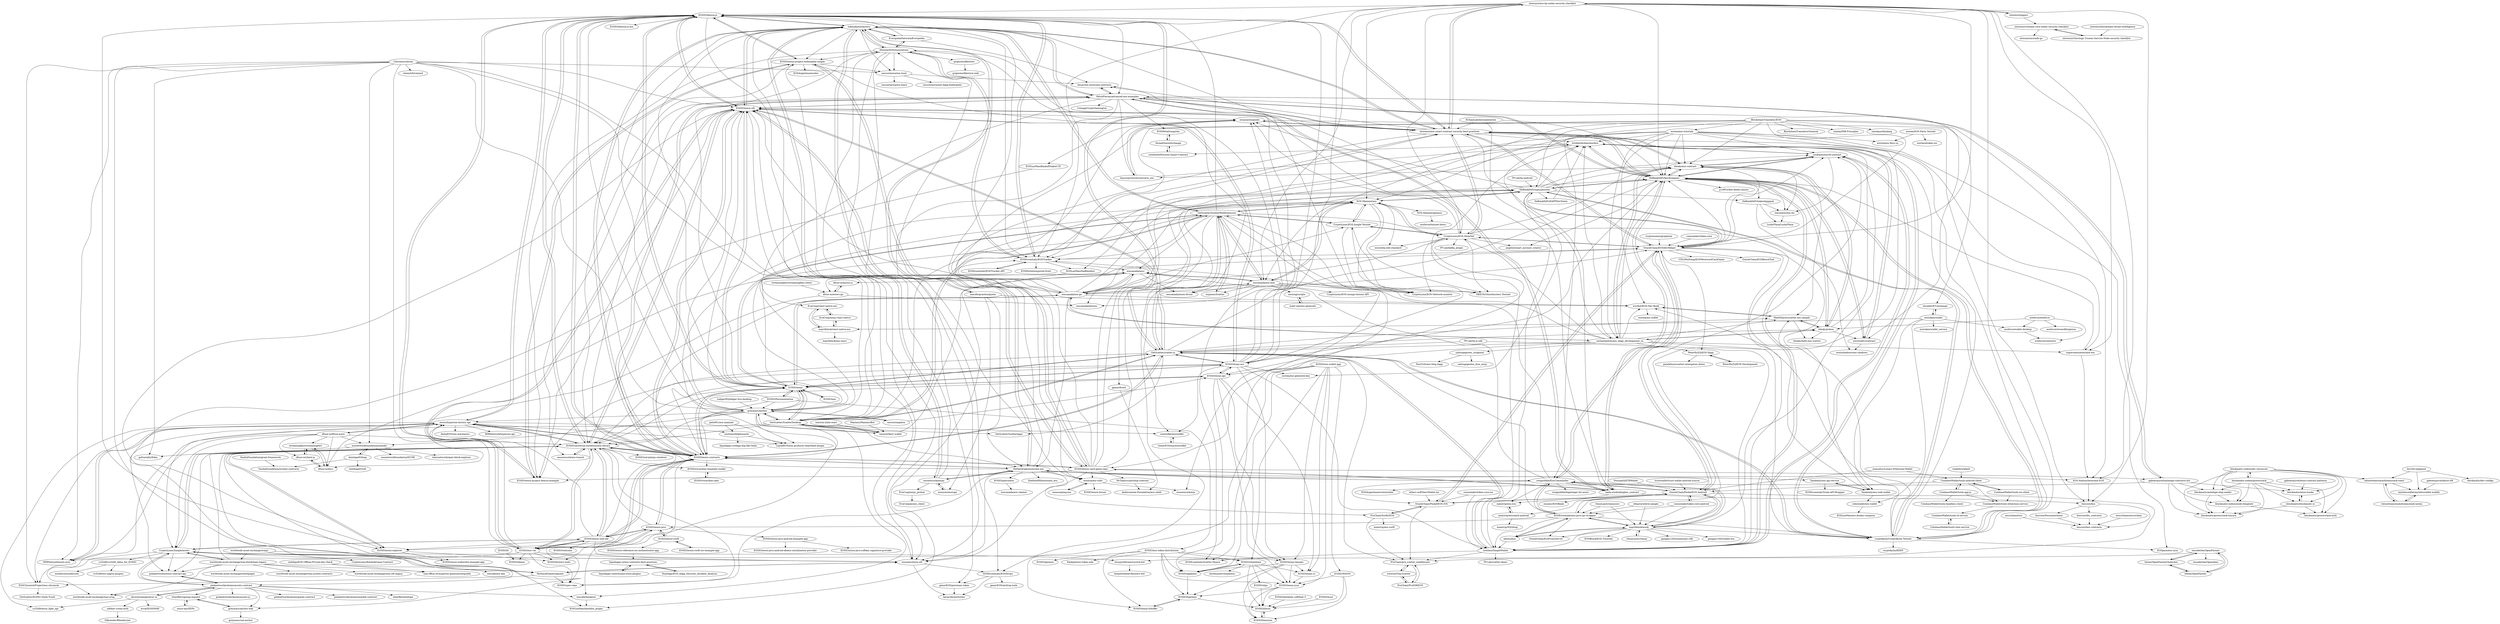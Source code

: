 digraph G {
"EOS-Nation/Awesome-EOS" -> "boscore/bos"
"EveripediaNetwork/Everipedia" -> "MonsterEOS/monstereos"
"EveripediaNetwork/Everipedia" -> "tokenika/eosfactory"
"EveripediaNetwork/Everipedia" -> "EOSIO/demux-js"
"EveripediaNetwork/Everipedia" -> "kesar/eos-awesome-contracts"
"GenerEOSAus/eostoolkit" -> "eostoolkit/eostoolkit"
"MonsterEOS/monstereos" -> "eoscostarica/eos-local"
"MonsterEOS/monstereos" -> "EOSEssentials/EOSTracker"
"MonsterEOS/monstereos" -> "generEOS/poorman.token"
"MonsterEOS/monstereos" -> "grigio/eosfilestore"
"MonsterEOS/monstereos" -> "EOSEssentials/EOSDrops"
"MonsterEOS/monstereos" -> "EveripediaNetwork/Everipedia"
"MonsterEOS/monstereos" -> "EOSIO/eosio-project-demux-example"
"MonsterEOS/monstereos" -> "tokenika/eosfactory"
"MonsterEOS/monstereos" -> "eosasia/eos-todo"
"MonsterEOS/monstereos" -> "EOSEssentials/Scatter-Demos"
"MonsterEOS/monstereos" -> "EOSIO/eosio-project-boilerplate-simple"
"GetScatter/ScatterDesktop" -> "GetScatter/scatter-js"
"GetScatter/ScatterDesktop" -> "GetScatter/ScatterWebExtension"
"GetScatter/ScatterDesktop" -> "greymass/anchor"
"GetScatter/ScatterDesktop" -> "GetScatter/ScatterApps"
"GetScatter/ScatterDesktop" -> "EOSIO/eosjs"
"GetScatter/ScatterDesktop" -> "EOSIO/eosio.cdt"
"GetScatter/ScatterDesktop" -> "EOSIO/universal-authenticator-library"
"GetScatter/ScatterDesktop" -> "EOSIO/eosio.contracts"
"GetScatter/ScatterDesktop" -> "Netherdrake/awesome-eos"
"GetScatter/ScatterDesktop" -> "eostoolkit/eostoolkit"
"GetScatter/ScatterDesktop" -> "eoscafe/eoskeyio"
"GetScatter/ScatterDesktop" -> "tokenika/eosfactory"
"GetScatter/ScatterDesktop" -> "EOSChronicleProject/eos-chronicle"
"GetScatter/ScatterDesktop" -> "DeBankDeFi/signupeoseos"
"GetScatter/ScatterDesktop" -> "tarassh/fairy-wallet"
"tokenika/eosfactory" -> "eosnewyork/eospy"
"tokenika/eosfactory" -> "slowmist/eos-smart-contract-security-best-practices"
"tokenika/eosfactory" -> "GetScatter/ScatterWebExtension"
"tokenika/eosfactory" -> "MitchPierias/advanced-eos-examples"
"tokenika/eosfactory" -> "EOSIO/demux-js"
"tokenika/eosfactory" -> "EOSIO/eosio.cdt"
"tokenika/eosfactory" -> "learnforpractice/pyeos"
"tokenika/eosfactory" -> "CryptoLions/EOS-Network-monitor"
"tokenika/eosfactory" -> "EOSEssentials/EOSTracker"
"tokenika/eosfactory" -> "MonsterEOS/monstereos"
"tokenika/eosfactory" -> "EOSIO/eosio.contracts"
"tokenika/eosfactory" -> "EOSIO/eosio-project-boilerplate-simple"
"tokenika/eosfactory" -> "EveripediaNetwork/Everipedia"
"tokenika/eosfactory" -> "Netherdrake/awesome-eos"
"tokenika/eosfactory" -> "eoscostarica/eos-local"
"greymass/anchor" -> "GetScatter/ScatterDesktop"
"greymass/anchor" -> "eosrio/simpleos"
"greymass/anchor" -> "EOSIO/eosio.cdt"
"greymass/anchor" -> "GetScatter/ScatterWebExtension"
"greymass/anchor" -> "EOSIO/eosjs"
"greymass/anchor" -> "EOSIO/universal-authenticator-library"
"greymass/anchor" -> "EOSIO/eosio.contracts"
"greymass/anchor" -> "tarassh/fairy-wallet"
"greymass/anchor" -> "EOS-Mainnet/eos"
"greymass/anchor" -> "tokenika/eosfactory"
"greymass/anchor" -> "eosrio/hyperion-history-api"
"greymass/anchor" -> "EOSIO/demux-js"
"greymass/anchor" -> "eoscafe/eoskeyio"
"greymass/anchor" -> "MonsterEOS/monstereos"
"greymass/anchor" -> "eosnetworkfoundation/mandel"
"eosnewyork/eospy" -> "tokenika/eosfactory"
"eosnewyork/eospy" -> "eosmoto/eosiopy"
"eosnewyork/eospy" -> "EvaCoop/eosjs_python"
"eosnewyork/eospy" -> "Netherdrake/awesome-eos"
"eosnewyork/eospy" -> "EOSIO/eosio-project-boilerplate-simple"
"TP-Lab/tp-android" -> "DeBankDeFi/signupeoseos" ["e"=1]
"blockmatic-icebox/dev-resources" -> "blockmatic-icebox/powerstack"
"blockmatic-icebox/dev-resources" -> "blockmatic/blockmatic.io"
"blockmatic-icebox/dev-resources" -> "blockmatic/powerstack-hasura"
"blockmatic-icebox/dev-resources" -> "blockmatic-icebox/node-template"
"blockmatic-icebox/dev-resources" -> "blockmatic/powerstack-auth"
"blockmatic-icebox/dev-resources" -> "telosdreamstack/dreamstack-react"
"blockmatic-icebox/dev-resources" -> "blockmatic/eosio-hooks"
"blockmatic-icebox/dev-resources" -> "blockmatic/antelope-ship-reader"
"pete001/eos-mainnet" -> "LiquidEOS/eos-producer-heartbeat-plugin"
"pete001/eos-mainnet" -> "eostitan/delphioracle"
"OracleChain/PocketEOS-Android" -> "swapnibble/EosCommander"
"OracleChain/PocketEOS-Android" -> "OracleChain/PocketEOS-IOS"
"OracleChain/PocketEOS-Android" -> "OracleChain/EOSDevHelper"
"OracleChain/PocketEOS-Android" -> "espritblock/eos4j"
"OracleChain/PocketEOS-Android" -> "ProChain/pra_scatter_middleware"
"OracleChain/PocketEOS-Android" -> "memtrip/eos-jvm"
"OracleChain/PocketEOS-Android" -> "memtrip/eosreach-android"
"OracleChain/PocketEOS-Android" -> "consenlabs/token-core-android" ["e"=1]
"OracleChain/PocketEOS-Android" -> "youbaoio/eos3d-contract"
"worldwide-asset-exchange/wax-blockchain-legacy" -> "worldwide-asset-exchange/wax-system-contracts"
"worldwide-asset-exchange/wax-blockchain-legacy" -> "CryptoLions/SimpleAssets"
"worldwide-asset-exchange/wax-blockchain-legacy" -> "worldwide-asset-exchange/wax-orng"
"worldwide-asset-exchange/wax-blockchain-legacy" -> "EOSIO/universal-authenticator-library"
"worldwide-asset-exchange/wax-blockchain-legacy" -> "pinknetworkx/eosio-contract-api"
"worldwide-asset-exchange/wax-blockchain-legacy" -> "worldwide-asset-exchange/wax-cdt-legacy"
"worldwide-asset-exchange/wax-blockchain-legacy" -> "wax-office-of-inspector-general/waxguilds"
"worldwide-asset-exchange/wax-blockchain-legacy" -> "worldwide-asset-exchange/whitepaper"
"ethjava/web3j-sample" -> "EOSEssentials/eos-java-rpc-wrapper" ["e"=1]
"ethjava/web3j-sample" -> "espritblock/eos4j" ["e"=1]
"EOSIO/berkeley-softfloat-3" -> "EOSIO/libcxx"
"EOSIO/eos-wallet-app" -> "EOSIO/eosjs-json"
"EOSIO/eos-wallet-app" -> "EOSIO/eosjs-ui"
"EOSIO/eos-wallet-app" -> "EOSIO/eosjs-keygen"
"EOSIO/eos-wallet-app" -> "EOSIO/chainbase"
"EOSIO/eos-wallet-app" -> "EOSIO/appbase"
"EOSIO/eos-wallet-app" -> "EOSIO/WAVM"
"EOSIO/eos-wallet-app" -> "EOSIO/eosjs-fcbuffer"
"EOSIO/eos-wallet-app" -> "EOSIO/eosjs-api"
"OracleChain/EOSDevHelper" -> "OracleChain/PocketEOS-IOS"
"OracleChain/EOSDevHelper" -> "OracleChain/PocketEOS-Android"
"OracleChain/EOSDevHelper" -> "youbaoio/eos3d-contract"
"OracleChain/EOSDevHelper" -> "swapnibble/EosCommander"
"OracleChain/EOSDevHelper" -> "EOSEssentials/EOSTracker"
"OracleChain/EOSDevHelper" -> "PeterHuZQ/EOS-Dapp"
"OracleChain/EOSDevHelper" -> "Tandemly/eos-web-wallet"
"OracleChain/EOSDevHelper" -> "DeBankDeFi/signupeoseos"
"OracleChain/EOSDevHelper" -> "slowmist/eos-smart-contract-security-best-practices"
"OracleChain/EOSDevHelper" -> "itleaks/eos-contract"
"OracleChain/EOSDevHelper" -> "southex/SimpleWallet"
"OracleChain/EOSDevHelper" -> "DeBankDeFi/fairdicegame"
"OracleChain/EOSDevHelper" -> "CryptoLions/EOS-MainNet"
"OracleChain/EOSDevHelper" -> "OracleChain/EOSBenchTool"
"OracleChain/EOSDevHelper" -> "CNLiWeiDong/EOSWestwardCardGame"
"ProChain/SwiftyEOS" -> "memtrip/eos-swift"
"ProChain/SwiftyEOS" -> "OracleChain/PocketEOS-IOS"
"ProChain/SwiftyEOS" -> "ProChain/pra_scatter_middleware"
"espritblock/eos4j" -> "EOSEssentials/eos-java-rpc-wrapper"
"espritblock/eos4j" -> "adyliu/jeos"
"espritblock/eos4j" -> "OracleChain/PocketEOS-Android"
"espritblock/eos4j" -> "swapnibble/EosCommander"
"espritblock/eos4j" -> "southex/SimpleWallet"
"espritblock/eos4j" -> "gangan1345/wallet-eos" ["e"=1]
"espritblock/eos4j" -> "EOSBlock/EOS-Tutorials"
"espritblock/eos4j" -> "cryptokylin/CryptoKylin-Testnet"
"espritblock/eos4j" -> "OmniLayer/OmniJ" ["e"=1]
"espritblock/eos4j" -> "OracleChain/EosProxyServer"
"espritblock/eos4j" -> "youbaoio/eos3d-contract"
"espritblock/eos4j" -> "gangan1345/mnemonic-sdk" ["e"=1]
"OracleChain/PocketEOS-IOS" -> "OracleChain/PocketEOS-Android"
"OracleChain/PocketEOS-IOS" -> "OracleChain/EOSDevHelper"
"OracleChain/PocketEOS-IOS" -> "ProChain/SwiftyEOS"
"OracleChain/PocketEOS-IOS" -> "ProChain/pra_scatter_middleware"
"EOSIO/demux-js" -> "EOSIO/eosio-project-demux-example"
"EOSIO/demux-js" -> "EOSIO/universal-authenticator-library"
"EOSIO/demux-js" -> "EOSIO/eosio.cdt"
"EOSIO/demux-js" -> "EOSIO/eosio.contracts"
"EOSIO/demux-js" -> "EOSIO/eosio-project-boilerplate-simple"
"EOSIO/demux-js" -> "GetScatter/scatter-js"
"EOSIO/demux-js" -> "EOSIO/demux-js-eos"
"EOSIO/demux-js" -> "EOSEssentials/EOSTracker"
"EOSIO/demux-js" -> "EOSIO/eosjs"
"EOSIO/demux-js" -> "slowmist/eos-smart-contract-security-best-practices"
"EOSIO/demux-js" -> "tokenika/eosfactory"
"EOSIO/demux-js" -> "unicoeos/eosio.nft"
"EOSIO/demux-js" -> "eosrio/hyperion-history-api"
"EOSIO/demux-js" -> "EOSIO/eosio-explorer"
"EOSIO/demux-js" -> "MitchPierias/advanced-eos-examples"
"EOSIO/eosio-project-demux-example" -> "EOSIO/eosio-project-boilerplate-simple"
"EOSIO/eosio-project-demux-example" -> "EOSIO/demux-js"
"CryptoLions/SimpleAssets" -> "CryptoLions/KolobokGame-Contract"
"CryptoLions/SimpleAssets" -> "pinknetworkx/atomicassets-contract"
"CryptoLions/SimpleAssets" -> "EOSIO/universal-authenticator-library"
"CryptoLions/SimpleAssets" -> "worldwide-asset-exchange/wax-orng"
"CryptoLions/SimpleAssets" -> "worldwide-asset-exchange/wax-blockchain-legacy"
"CryptoLions/SimpleAssets" -> "unicoeos/eosio.nft"
"CryptoLions/SimpleAssets" -> "MythicalGames/dgoods"
"CryptoLions/SimpleAssets" -> "pinknetworkx/eosio-contract-api"
"CryptoLions/SimpleAssets" -> "cc32d9/cc32d9_ideas_for_EOSIO"
"CryptoLions/SimpleAssets" -> "EOSIO/eosio-web-ide"
"slowmist/blockchain-threat-intelligence" -> "slowmist/Ontology-Triones-Service-Node-security-checklist"
"DwyaneQ/ETHWallet" -> "OracleChain/PocketEOS-Android" ["e"=1]
"BlockchainTranslator/EOS" -> "BlockchainTranslator/General"
"BlockchainTranslator/EOS" -> "OracleChain/EOSDevHelper"
"BlockchainTranslator/EOS" -> "eostea/eos-tutorials"
"BlockchainTranslator/EOS" -> "eoscanada/eos-bios"
"BlockchainTranslator/EOS" -> "eoscanada/eos-go"
"BlockchainTranslator/EOS" -> "xiaolai/INB-Principles" ["e"=1]
"BlockchainTranslator/EOS" -> "itleaks/eos-contract"
"BlockchainTranslator/EOS" -> "DeBankDeFi/signupeoseos"
"BlockchainTranslator/EOS" -> "etwallet/ET-exchange"
"BlockchainTranslator/EOS" -> "swapnibble/EosCommander"
"BlockchainTranslator/EOS" -> "toxotguo/thinking" ["e"=1]
"BlockchainTranslator/EOS" -> "EOSEssentials/EOSTracker"
"BlockchainTranslator/EOS" -> "EOS-Nation/Awesome-EOS"
"eoscanada/eos-go" -> "eoscanada/eos-bios"
"eoscanada/eos-go" -> "eoscanada/eosc"
"eoscanada/eos-go" -> "CryptoLions/EOS-Jungle-Testnet"
"eoscanada/eos-go" -> "EOSIO/eosjs"
"eoscanada/eos-go" -> "EOS-Mainnet/eos"
"eoscanada/eos-go" -> "EOSIO/eosio.contracts"
"eoscanada/eos-go" -> "EOSEssentials/EOSTracker"
"eoscanada/eos-go" -> "CryptoLions/EOS-MainNet"
"eoscanada/eos-go" -> "OracleChain/EOSDevHelper"
"eoscanada/eos-go" -> "slowmist/eos-smart-contract-security-best-practices"
"eoscanada/eos-go" -> "eoshackathon/eos_dapp_development_cn"
"eoscanada/eos-go" -> "Netherdrake/awesome-eos"
"eoscanada/eos-go" -> "ericfish/EOS-Dev-Book"
"eoscanada/eos-go" -> "EOSIO/eosio.cdt"
"eoscanada/eos-go" -> "DeBankDeFi/signupeoseos"
"eoscanada/eos-bios" -> "EOS-Mainnet/eos"
"eoscanada/eos-bios" -> "eoscanada/eosc"
"eoscanada/eos-bios" -> "eoscanada/eos-go"
"eoscanada/eos-bios" -> "eoscanada/eosio.forum"
"eoscanada/eos-bios" -> "eoscanada/pitreos"
"eoscanada/eos-bios" -> "nsjames/Scatter"
"eoscanada/eos-bios" -> "GetScatter/ScatterWebExtension"
"eoscanada/eos-bios" -> "CryptoLions/EOS-Network-monitor"
"eoscanada/eos-bios" -> "HKEOS/Ghostbusters-Testnet"
"eoscanada/eos-bios" -> "eosnewyork/erp"
"eoscanada/eos-bios" -> "CryptoLions/EOS-mongo-history-API"
"eoscanada/eos-bios" -> "eosiosg/scripts"
"slowmist/eos-bp-nodes-security-checklist" -> "slowmist/papers"
"slowmist/eos-bp-nodes-security-checklist" -> "slowmist/eos-smart-contract-security-best-practices"
"slowmist/eos-bp-nodes-security-checklist" -> "CryptoLions/EOS-MainNet"
"slowmist/eos-bp-nodes-security-checklist" -> "EOS-Mainnet/eos"
"slowmist/eos-bp-nodes-security-checklist" -> "cryptokylin/CryptoKylin-Testnet"
"slowmist/eos-bp-nodes-security-checklist" -> "OracleChain/EOSDevHelper"
"slowmist/eos-bp-nodes-security-checklist" -> "eoscanada/eos-bios"
"slowmist/eos-bp-nodes-security-checklist" -> "EOSIO/demux-js"
"slowmist/eos-bp-nodes-security-checklist" -> "DeBankDeFi/fairdicegame"
"slowmist/eos-bp-nodes-security-checklist" -> "EOS-Nation/Awesome-EOS"
"slowmist/eos-bp-nodes-security-checklist" -> "EOSEssentials/EOSTracker"
"slowmist/eos-bp-nodes-security-checklist" -> "superoneio/awesome-eos"
"slowmist/eos-bp-nodes-security-checklist" -> "boscore/bos"
"slowmist/eos-bp-nodes-security-checklist" -> "EOSIO/eosjs-ecc"
"trustwallet/trust-wallet-android-source" -> "OracleChain/PocketEOS-Android" ["e"=1]
"slowmist/papers" -> "slowmist/eos-bp-nodes-security-checklist"
"slowmist/papers" -> "slowmist/vechain-core-nodes-security-checklist"
"EOSChronicleProject/eos-chronicle" -> "GetScatter/EOSIO-State-Track"
"Netherdrake/awesome-eos" -> "SheldonHH/awesome_eos"
"Netherdrake/awesome-eos" -> "ProChain/SwiftyEOS"
"Netherdrake/awesome-eos" -> "eosnewyork/eospy"
"Netherdrake/awesome-eos" -> "unicoeos/eosio.nft"
"Netherdrake/awesome-eos" -> "EOS-Nation/Awesome-EOS"
"Netherdrake/awesome-eos" -> "tokenika/eosfactory"
"Netherdrake/awesome-eos" -> "EOSIO/eosio.contracts"
"Netherdrake/awesome-eos" -> "MonsterEOS/monstereos"
"Netherdrake/awesome-eos" -> "eosasia/eos-todo"
"Netherdrake/awesome-eos" -> "EOSIO/universal-authenticator-library"
"Netherdrake/awesome-eos" -> "EOSIO/patroneos"
"Netherdrake/awesome-eos" -> "swapnibble/EosCommander"
"Netherdrake/awesome-eos" -> "EOSIO/spec-repo"
"Netherdrake/awesome-eos" -> "Tandemly/eos-api-service"
"slowmist/vechain-core-nodes-security-checklist" -> "slowmist/Ontology-Triones-Service-Node-security-checklist"
"slowmist/vechain-core-nodes-security-checklist" -> "slowmist/mwadb-go"
"bada-studio/knights_contract" -> "boscore/bos"
"bada-studio/knights_contract" -> "EOSIO/eosio-card-game-repo"
"bada-studio/knights_contract" -> "MitchPierias/advanced-eos-examples"
"bada-studio/knights_contract" -> "kesar/eos-awesome-contracts"
"bada-studio/knights_contract" -> "eosonic/EOSBank"
"bada-studio/knights_contract" -> "DeBankDeFi/fairdicegame"
"consenlabs/token-core-ios" -> "OracleChain/PocketEOS-IOS" ["e"=1]
"consenlabs/token-core-ios" -> "southex/SimpleWallet" ["e"=1]
"GetScatter/scatter-js" -> "GetScatter/ScatterWebExtension"
"GetScatter/scatter-js" -> "EOSIO/demux-js"
"GetScatter/scatter-js" -> "EOSIO/eosio.cdt"
"GetScatter/scatter-js" -> "ProChain/pra_scatter_middleware"
"GetScatter/scatter-js" -> "southex/SimpleWallet"
"GetScatter/scatter-js" -> "GetScatter/ScatterApps"
"GetScatter/scatter-js" -> "MediShares/scatter-eos-sample"
"GetScatter/scatter-js" -> "GetScatter/ScatterDesktop"
"GetScatter/scatter-js" -> "cryptokylin/CryptoKylin-Testnet"
"GetScatter/scatter-js" -> "EOSIO/eosjs-ecc"
"GetScatter/scatter-js" -> "EOSIO/eosio.contracts"
"GetScatter/scatter-js" -> "EOSIO/eosjs"
"GetScatter/scatter-js" -> "EOSIO/universal-authenticator-library"
"GetScatter/scatter-js" -> "DeBankDeFi/fairdicegame"
"GetScatter/scatter-js" -> "itleaks/js4eos"
"EOSIO/eosio.cdt" -> "EOSIO/eosio.contracts"
"EOSIO/eosio.cdt" -> "EOSIO/demux-js"
"EOSIO/eosio.cdt" -> "EOSIO/universal-authenticator-library"
"EOSIO/eosio.cdt" -> "EOSIO/eosjs"
"EOSIO/eosio.cdt" -> "GetScatter/scatter-js"
"EOSIO/eosio.cdt" -> "EOSIO/eos-vm"
"EOSIO/eosio.cdt" -> "EOSIO/eosio-explorer"
"EOSIO/eosio.cdt" -> "MitchPierias/advanced-eos-examples"
"EOSIO/eosio.cdt" -> "tokenika/eosfactory"
"EOSIO/eosio.cdt" -> "EOSIO/eosio-card-game-repo"
"EOSIO/eosio.cdt" -> "EOSIO/eosjs-ecc"
"EOSIO/eosio.cdt" -> "unicoeos/eosio.nft"
"EOSIO/eosio.cdt" -> "eosasia/eospixels"
"EOSIO/eosio.cdt" -> "EOSIO/eosio-project-demux-example"
"EOSIO/eosio.cdt" -> "slowmist/eos-smart-contract-security-best-practices"
"slowmist/eos-smart-contract-security-best-practices" -> "DeBankDeFi/fairdicegame"
"slowmist/eos-smart-contract-security-best-practices" -> "MitchPierias/advanced-eos-examples"
"slowmist/eos-smart-contract-security-best-practices" -> "cryptokylin/CryptoKylin-Testnet"
"slowmist/eos-smart-contract-security-best-practices" -> "eosasia/eospixels"
"slowmist/eos-smart-contract-security-best-practices" -> "tokenika/eosfactory"
"slowmist/eos-smart-contract-security-best-practices" -> "slowmist/eos-bp-nodes-security-checklist"
"slowmist/eos-smart-contract-security-best-practices" -> "loveblockchain/eosdice"
"slowmist/eos-smart-contract-security-best-practices" -> "bada-studio/knights_contract"
"slowmist/eos-smart-contract-security-best-practices" -> "EOSIO/demux-js"
"slowmist/eos-smart-contract-security-best-practices" -> "itleaks/eos-contract"
"slowmist/eos-smart-contract-security-best-practices" -> "kesar/eos-awesome-contracts"
"slowmist/eos-smart-contract-security-best-practices" -> "eosasia/eos-todo"
"slowmist/eos-smart-contract-security-best-practices" -> "OracleChain/EOSDevHelper"
"slowmist/eos-smart-contract-security-best-practices" -> "CryptoLions/EOS-MainNet"
"slowmist/eos-smart-contract-security-best-practices" -> "superoneio/awesome-eos"
"memtrip/eos-jvm" -> "memtrip/eosreach-android"
"memtrip/eosreach-android" -> "memtrip/eos-jvm"
"memtrip/eosreach-android" -> "memtrip/SQLKing"
"kesar/eos-awesome-contracts" -> "MitchPierias/advanced-eos-examples"
"eoswindev/contract" -> "loveblockchain/eosdice"
"eoswindev/contract" -> "DeBankDeFi/fairdicegame"
"eoswindev/contract" -> "eosioshadows/eos-shadows"
"eosnewyork/eos-transit" -> "EOSIO/universal-authenticator-library"
"eocschain/eocs" -> "boscore/bos.contracts"
"EOSIO/ricardian-spec" -> "EOSIO/ricardian-template-toolkit"
"EOSEssentials/EOSTracker" -> "EOSEssentials/EOSTracker-API"
"EOSEssentials/EOSTracker" -> "eoscanada/eosc"
"EOSEssentials/EOSTracker" -> "EOSPortal/eosportal-front"
"EOSEssentials/EOSTracker" -> "MonsterEOS/monstereos"
"EOSEssentials/EOSTracker" -> "EOSLaoMao/theBlacklist"
"EOSEssentials/EOSTracker" -> "EOSIO/demux-js"
"eosmoto/eosiopy" -> "eosnewyork/eospy"
"consenlabs/token-core-android" -> "OracleChain/PocketEOS-Android" ["e"=1]
"consenlabs/token-core-android" -> "EOSEssentials/eos-java-rpc-wrapper" ["e"=1]
"consenlabs/token-core-android" -> "espritblock/eos4j" ["e"=1]
"eoscostarica/eos-local" -> "eoscostarica/eos-dapp-boilerplate"
"eoscostarica/eos-local" -> "eoscostarica/eos-learn"
"eoscostarica/eos-local" -> "kesar/eos-awesome-contracts"
"TP-Lab/tp-js-sdk" -> "GetScatter/scatter-js" ["e"=1]
"TP-Lab/tp-js-sdk" -> "southex/SimpleWallet" ["e"=1]
"eosrio/hyperion-history-api" -> "EOSIO/universal-authenticator-library"
"eosrio/hyperion-history-api" -> "eostitan/delphioracle"
"eosrio/hyperion-history-api" -> "XPRNetwork/eosio.evm"
"eosrio/hyperion-history-api" -> "pinknetworkx/eosio-contract-api"
"eosrio/hyperion-history-api" -> "XPRNetwork/hyperion-api"
"eosrio/hyperion-history-api" -> "AlohaEOS/eos-mechanics"
"eosrio/hyperion-history-api" -> "LiquidEOS/eos-producer-heartbeat-plugin"
"eosrio/hyperion-history-api" -> "dfuse-io/dfuse-eosio"
"eosrio/hyperion-history-api" -> "cc32d9/eosio_light_api"
"eosrio/hyperion-history-api" -> "EOSIO/eosio.contracts"
"eosrio/hyperion-history-api" -> "CryptoLions/SimpleAssets"
"eosrio/hyperion-history-api" -> "EOSChronicleProject/eos-chronicle"
"eosrio/hyperion-history-api" -> "EOSIO/demux-js"
"consenlabs/token-core" -> "OracleChain/EOSDevHelper" ["e"=1]
"XChainLab/documentation" -> "slowmist/eos-smart-contract-security-best-practices" ["e"=1]
"XChainLab/documentation" -> "eoshackathon/eos_dapp_development_cn" ["e"=1]
"XChainLab/documentation" -> "DeBankDeFi/fairdicegame" ["e"=1]
"ericfish/EOS-Dev-Book" -> "MediShares/scatter-eos-sample"
"ericfish/EOS-Dev-Book" -> "eostea/eos-wallet"
"EOSIO/eos-vm" -> "EOSIO/universal-authenticator-library"
"EOSIO/eos-vm" -> "EOSIO/eosio.contracts"
"EOSIO/eos-vm" -> "EOSIO/spec-repo"
"EOSIO/eos-vm" -> "EOSIO/abieos"
"EOSIO/eos-vm" -> "EOSIO/eosio-web-ide"
"EOSIO/eos-vm" -> "EOSIO/eosio.cdt"
"EOSIO/eos-vm" -> "EOSIO/history-tools"
"EOSIO/eos-vm" -> "EOSIO/chainbase"
"EOSIO/eos-vm" -> "EOSIO/eosio-java"
"EOSIO/eos-vm" -> "XPRNetwork/eosio.evm"
"EOSIO/eos-vm" -> "eosrio/hyperion-history-api"
"learnforpractice/pyeos" -> "tokenika/eosfactory"
"learnforpractice/pyeos" -> "ericfish/EOS-Dev-Book"
"learnforpractice/pyeos" -> "eosmoto/eosiopy"
"learnforpractice/pyeos" -> "Netherdrake/awesome-eos"
"itleaks/eos-contract" -> "youbaoio/eos3d-contract"
"itleaks/eos-contract" -> "DeBankDeFi/fairdicegame"
"itleaks/eos-contract" -> "itecreator/eos-ite"
"itleaks/eos-contract" -> "itleaks/js4eos"
"itleaks/eos-contract" -> "MediShares/scatter-eos-sample"
"itleaks/eos-contract" -> "bancorprotocol/contracts_eos"
"itleaks/eos-contract" -> "slowmist/eos-smart-contract-security-best-practices"
"itleaks/eos-contract" -> "eoshackathon/eos_dapp_development_cn"
"MythicalGames/dgoods" -> "unicoeos/eosio.nft"
"MythicalGames/dgoods" -> "EOSIO/spec-repo"
"MythicalGames/dgoods" -> "EOSChronicleProject/eos-chronicle"
"eoshackathon/eos_dapp_development_cn" -> "itleaks/js4eos"
"eoshackathon/eos_dapp_development_cn" -> "MediShares/scatter-eos-sample"
"eoshackathon/eos_dapp_development_cn" -> "itleaks/eos-contract"
"eoshackathon/eos_dapp_development_cn" -> "ericfish/EOS-Dev-Book"
"eoshackathon/eos_dapp_development_cn" -> "GetScatter/scatter-js"
"eoshackathon/eos_dapp_development_cn" -> "cryptokylin/CryptoKylin-Testnet"
"eoshackathon/eos_dapp_development_cn" -> "superoneio/awesome-eos"
"eoshackathon/eos_dapp_development_cn" -> "sailorgege/eos_luckpoint"
"eoshackathon/eos_dapp_development_cn" -> "PeterHuZQ/EOS-Dapp"
"eoshackathon/eos_dapp_development_cn" -> "DeBankDeFi/fairdicegame"
"eoshackathon/eos_dapp_development_cn" -> "EOSIO/eosio-card-game-repo"
"eoshackathon/eos_dapp_development_cn" -> "CryptoLions/EOS-MainNet"
"eoshackathon/eos_dapp_development_cn" -> "loveblockchain/eosdice"
"eoshackathon/eos_dapp_development_cn" -> "GetScatter/ScatterWebExtension"
"eoshackathon/eos_dapp_development_cn" -> "eoscanada/eos-go"
"GetScatter/ScatterWebExtension" -> "nsjames/Scatter"
"GetScatter/ScatterWebExtension" -> "GetScatter/scatter-js"
"GetScatter/ScatterWebExtension" -> "eoscanada/eos-bios"
"GetScatter/ScatterWebExtension" -> "CryptoLions/EOS-Jungle-Testnet"
"GetScatter/ScatterWebExtension" -> "EOSEssentials/Scatter-Demos"
"GetScatter/ScatterWebExtension" -> "tokenika/eosfactory"
"GetScatter/ScatterWebExtension" -> "EOS-Mainnet/eos"
"GetScatter/ScatterWebExtension" -> "GetScatter/ScatterDesktop"
"GetScatter/ScatterWebExtension" -> "EOSEssentials/EOSTracker"
"GetScatter/ScatterWebExtension" -> "eoscanada/eosc"
"GetScatter/ScatterWebExtension" -> "EOSIO/eosjs"
"GetScatter/ScatterWebExtension" -> "CryptoLions/EOS-Network-monitor"
"GetScatter/ScatterWebExtension" -> "EOSEssentials/EOSDrops"
"GetScatter/ScatterWebExtension" -> "Tandemly/eos-web-wallet"
"GetScatter/ScatterWebExtension" -> "EOSIO/demux-js"
"cc32d9/cc32d9_ideas_for_EOSIO" -> "eosdetroit/nodesuite"
"cc32d9/cc32d9_ideas_for_EOSIO" -> "cc32d9/eos-nagios-plugins"
"EOSIO/eosio-swift" -> "EOSIO/eosio-swift-ios-example-app"
"EOSIO/eosio-swift" -> "EOSIO/eosio-reference-ios-authenticator-app"
"EOSIO/eosio-swift" -> "EOSIO/eosio-java"
"eostea/eos-tutorials" -> "cryptokylin/CryptoKylin-Testnet"
"eostea/eos-tutorials" -> "ericfish/EOS-Dev-Book"
"eostea/eos-tutorials" -> "eostea/eos-docs-cn"
"eostea/eos-tutorials" -> "loveblockchain/eosdice"
"eostea/eos-tutorials" -> "EOSEssentials/eos-java-rpc-wrapper"
"eostea/eos-tutorials" -> "EOS-Mainnet/eos"
"eostea/eos-tutorials" -> "EOSEssentials/EOSTracker"
"eostea/eos-tutorials" -> "youbaoio/eos3d-contract"
"eostea/eos-tutorials" -> "EOSpace/eos-sync"
"eostea/eos-tutorials" -> "itleaks/eos-contract"
"eostea/eos-tutorials" -> "eostea/eos-generate-key"
"eostea/eos-tutorials" -> "eoshackathon/eos_dapp_development_cn"
"eostea/eos-tutorials" -> "DeBankDeFi/fairdicegame"
"eosasia/ping-eos" -> "eosasia/eos-todo"
"EOSEssentials/eos-java-rpc-wrapper" -> "espritblock/eos4j"
"EOSEssentials/eos-java-rpc-wrapper" -> "adyliu/jeos"
"EOSEssentials/eos-java-rpc-wrapper" -> "swapnibble/EosCommander"
"EOSEssentials/eos-java-rpc-wrapper" -> "OracleChain/PocketEOS-Android"
"EOSEssentials/eos-java-rpc-wrapper" -> "EOSIO/eosio-java"
"EOSEssentials/eos-java-rpc-wrapper" -> "OracleChain/EosProxyServer"
"EOSEssentials/eos-java-rpc-wrapper" -> "southex/SimpleWallet"
"EOSEssentials/eos-java-rpc-wrapper" -> "GetScatter/scatter-js"
"EOSEssentials/eos-java-rpc-wrapper" -> "cryptokylin/CryptoKylin-Testnet"
"EOSEssentials/EOSDrops" -> "kesar/decentwitter"
"EOSEssentials/EOSDrops" -> "generEOS/airdrop-tools"
"EOSEssentials/EOSDrops" -> "generEOS/poorman.token"
"EOSIO/eosio.contracts" -> "EOSIO/eosio.cdt"
"EOSIO/eosio.contracts" -> "EOSIO/universal-authenticator-library"
"EOSIO/eosio.contracts" -> "EOSIO/demux-js"
"EOSIO/eosio.contracts" -> "EOSIO/eosio-web-ide"
"EOSIO/eosio.contracts" -> "EOSIO/eos-vm"
"EOSIO/eosio.contracts" -> "EOSIO/eosjs"
"EOSIO/eosio.contracts" -> "eosrio/hyperion-history-api"
"EOSIO/eosio.contracts" -> "EOSIO/history-tools"
"EOSIO/eosio.contracts" -> "MitchPierias/advanced-eos-examples"
"EOSIO/eosio.contracts" -> "GetScatter/scatter-js"
"EOSIO/eosio.contracts" -> "EOSIO/eosio-java"
"EOSIO/eosio.contracts" -> "EOSIO/eosio-card-game-repo"
"EOSIO/eosio.contracts" -> "tokenika/eosfactory"
"EOSIO/eosio.contracts" -> "Netherdrake/awesome-eos"
"EOSIO/eosio.contracts" -> "EOSIO/ricardian-template-toolkit"
"DeBankDeFi/fairdicegame" -> "loveblockchain/eosdice"
"DeBankDeFi/fairdicegame" -> "itleaks/eos-contract"
"DeBankDeFi/fairdicegame" -> "eoswindev/contract"
"DeBankDeFi/fairdicegame" -> "youbaoio/eos3d-contract"
"DeBankDeFi/fairdicegame" -> "cryptokylin/CryptoKylin-Testnet"
"DeBankDeFi/fairdicegame" -> "slowmist/eos-smart-contract-security-best-practices"
"DeBankDeFi/fairdicegame" -> "DeBankDeFi/signupeoseos"
"DeBankDeFi/fairdicegame" -> "jc1991x/bet-death-causes"
"DeBankDeFi/fairdicegame" -> "DeBankDeFi/tokendapppub"
"DeBankDeFi/fairdicegame" -> "itecreator/eos-ite"
"DeBankDeFi/fairdicegame" -> "MitchPierias/advanced-eos-examples"
"DeBankDeFi/fairdicegame" -> "itleaks/js4eos"
"DeBankDeFi/fairdicegame" -> "angelol/smart_account_creator"
"DeBankDeFi/fairdicegame" -> "southex/SimpleWallet"
"DeBankDeFi/fairdicegame" -> "bada-studio/knights_contract"
"loveblockchain/eosdice" -> "eoswindev/contract"
"loveblockchain/eosdice" -> "youbaoio/eos3d-contract"
"loveblockchain/eosdice" -> "gpmn/diceol"
"loveblockchain/eosdice" -> "DeBankDeFi/fairdicegame"
"loveblockchain/eosdice" -> "outdoteth/Eostrex-Smart-Contract"
"eosrio/simpleos" -> "greymass/anchor"
"eosrio/simpleos" -> "EOSIO/eosjs-api"
"gpmn/diceol" -> "Andoromeda-Foundation/eos-celeb"
"DeBankDeFi/signupeoseos" -> "DeBankDeFi/fairdicegame"
"DeBankDeFi/signupeoseos" -> "cryptokylin/CryptoKylin-Testnet"
"DeBankDeFi/signupeoseos" -> "loveblockchain/eosdice"
"DeBankDeFi/signupeoseos" -> "DeBankDeFi/DAPPDevNotes"
"DeBankDeFi/signupeoseos" -> "DeBankDeFi/tokendapppub"
"DeBankDeFi/signupeoseos" -> "youbaoio/eos3d-contract"
"DeBankDeFi/signupeoseos" -> "southex/SimpleWallet"
"DeBankDeFi/signupeoseos" -> "EOSLaoMao/theBlacklist"
"DeBankDeFi/signupeoseos" -> "EOS-Mainnet/eos"
"DeBankDeFi/signupeoseos" -> "OracleChain/EOSDevHelper"
"DeBankDeFi/signupeoseos" -> "itleaks/eos-contract"
"DeBankDeFi/signupeoseos" -> "eosasia/eospixels"
"DeBankDeFi/signupeoseos" -> "eostoolkit/eostoolkit"
"etwallet/ET-exchange" -> "eostoken/wallet"
"wharfkit/signing-request" -> "greymass/anchor-link"
"wharfkit/signing-request" -> "eosio-eps/EEPs"
"EOS-Mainnet/eos" -> "eoscanada/eos-bios"
"EOS-Mainnet/eos" -> "HKEOS/Ghostbusters-Testnet"
"EOS-Mainnet/eos" -> "CryptoLions/EOS-MainNet"
"EOS-Mainnet/eos" -> "CryptoLions/EOS-Jungle-Testnet"
"EOS-Mainnet/eos" -> "EOS-Mainnet/genesis"
"EOS-Mainnet/eos" -> "CryptoLions/EOS-Network-monitor"
"EOS-Mainnet/eos" -> "GetScatter/ScatterWebExtension"
"EOS-Mainnet/eos" -> "DeBankDeFi/signupeoseos"
"EOS-Mainnet/eos" -> "eosrio/bp-info-standard"
"EOS-Mainnet/eos" -> "LiquidEOS/eos-producer-heartbeat-plugin"
"Tandemly/eos-api-service" -> "Tandemly/eos-web-wallet"
"Tandemly/eos-api-service" -> "EOSEssentials/Scala-API-Wrapper"
"swapnibble/EosCommander" -> "OracleChain/PocketEOS-Android"
"swapnibble/EosCommander" -> "OracleChain/EOSDevHelper"
"swapnibble/EosCommander" -> "espritblock/eos4j"
"swapnibble/EosCommander" -> "EOSEssentials/eos-java-rpc-wrapper"
"swapnibble/EosCommander" -> "swapnibble/biginteger-for-eosio"
"swapnibble/EosCommander" -> "OracleChain/PocketEOS-IOS"
"swapnibble/EosCommander" -> "Netherdrake/awesome-eos"
"swapnibble/EosCommander" -> "eoscanada/eosc"
"swapnibble/EosCommander" -> "EOSEssentials/EOSTracker"
"swapnibble/EosCommander" -> "memtrip/eos-jvm"
"swapnibble/EosCommander" -> "bada-studio/knights_contract"
"nsjames/Scatter" -> "GetScatter/ScatterWebExtension"
"EOSEssentials/EOSTracker-API" -> "EOSEssentials/EOSTracker"
"generEOS/poorman.token" -> "kesar/decentwitter"
"EvaCoop/eosjs-react-native" -> "espritblock/react-native-eos"
"EvaCoop/eosjs-react-native" -> "EvaCoop/react-native-eos"
"EOSIO/ricardian-template-toolkit" -> "EOSIO/ricardian-spec"
"webdigi/EOS-Offline-Private-key-check" -> "eoscafe/eos-key"
"webdigi/EOS-Offline-Private-key-check" -> "wax-office-of-inspector-general/waxguilds"
"CryptoLions/EOS-Jungle-Testnet" -> "CryptoLions/EOS-MainNet"
"CryptoLions/EOS-Jungle-Testnet" -> "HKEOS/Ghostbusters-Testnet"
"CryptoLions/EOS-Jungle-Testnet" -> "CryptoLions/EOS-Network-monitor"
"CryptoLions/EOS-Jungle-Testnet" -> "EOS-Mainnet/eos"
"CryptoLions/EOS-Jungle-Testnet" -> "GetScatter/ScatterWebExtension"
"eosforce/eosforce" -> "eosforce/wallet-desktop"
"eosforce/eosforce" -> "eosforce/rewardforgenius"
"eosforce/eosforce" -> "eosforce/contracts"
"eosforce/eosforce" -> "itleaks/js4eos"
"adyliu/jeos" -> "EOSEssentials/eos-java-rpc-wrapper"
"adyliu/jeos" -> "espritblock/eos4j"
"adyliu/jeos" -> "southex/SimpleWallet"
"Tandemly/eos-web-wallet" -> "Tandemly/eos-api-service"
"Tandemly/eos-web-wallet" -> "cobowallet/eos-wallet"
"EOSIO/eosio-card-game-repo" -> "bada-studio/knights_contract"
"EOSIO/eosio-card-game-repo" -> "EOSIO/eosio-project-boilerplate-simple"
"EOSIO/eosio-card-game-repo" -> "EOSIO/eosio-project-demux-example"
"EOSIO/eosio-card-game-repo" -> "unicoeos/eosio.nft"
"EOSIO/eosio-card-game-repo" -> "EOSIO/eosio.contracts"
"EOSIO/eosio-card-game-repo" -> "EOSIO/eosio.cdt"
"EOSIO/eosio-card-game-repo" -> "eosasia/eospixels"
"EOSIO/eosio-card-game-repo" -> "EOSIO/demux-js"
"EOSIO/eosio-card-game-repo" -> "MrToph/cryptoship-contract"
"EOSIO/eosio-card-game-repo" -> "eosasia/eos-todo"
"EOSIO/eosio-card-game-repo" -> "loveblockchain/eosdice"
"EOSIO/eosio-card-game-repo" -> "DeBankDeFi/fairdicegame"
"EOSIO/eosio-card-game-repo" -> "gaboesquivel/antelope-contracts-list"
"EOSIO/eosio-card-game-repo" -> "slowmist/eos-smart-contract-security-best-practices"
"tarassh/fairy-wallet" -> "greymass/anchor"
"tarassh/fairy-wallet" -> "GetScatter/ScatterDesktop"
"tarassh/fairy-wallet" -> "eoscanada/eosc"
"eostoolkit/eostoolkit" -> "GenerEOSAus/eostoolkit"
"EOSIO/eosio-project-boilerplate-simple" -> "EOSIO/eosio-project-demux-example"
"EOSIO/eosio-project-boilerplate-simple" -> "EOSIO/demux-js"
"EOSIO/eosio-project-boilerplate-simple" -> "EOSIO/eosio-card-game-repo"
"EOSIO/eosio-project-boilerplate-simple" -> "eoscostarica/eos-local"
"EOSIO/eosio-project-boilerplate-simple" -> "eoscanada/eosio.forum"
"EOSIO/eosio-project-boilerplate-simple" -> "EOSArgentina/eosdev"
"EOSIO/eosio-project-boilerplate-simple" -> "EOSIO/universal-authenticator-library"
"gaboesquivel/antelope-contracts-list" -> "MitchPierias/advanced-eos-examples"
"gaboesquivel/antelope-contracts-list" -> "blockmatic/powerstack-hasura"
"gaboesquivel/antelope-contracts-list" -> "blockmatic/eosio-hooks"
"gaboesquivel/antelope-contracts-list" -> "blockmatic-icebox/node-template"
"gaboesquivel/antelope-contracts-list" -> "blockmatic/antelope-ship-reader"
"gaboesquivel/antelope-contracts-list" -> "EOSArgentina/evolutiondex"
"southex/SimpleWallet" -> "youbaoio/eos3d-contract"
"southex/SimpleWallet" -> "loveblockchain/eosdice"
"southex/SimpleWallet" -> "ProChain/pra_scatter_middleware"
"southex/SimpleWallet" -> "GetScatter/scatter-js"
"southex/SimpleWallet" -> "EOSEssentials/Scatter-Demos"
"southex/SimpleWallet" -> "DeBankDeFi/fairdicegame"
"southex/SimpleWallet" -> "TP-Lab/scatter-demo"
"dfuse-io/client-js" -> "dfuse-io/docs"
"dfuse-io/client-js" -> "streamingfast/streamingfast"
"youbaoio/eos3d-contract" -> "loveblockchain/eosdice"
"youbaoio/eos3d-contract" -> "itleaks/eos-contract"
"youbaoio/eos3d-contract" -> "itecreator/eos-ite"
"youbaoio/eos3d-contract" -> "DeBankDeFi/fairdicegame"
"youbaoio/eos3d-contract" -> "southex/SimpleWallet"
"EOSIO/eosjs-keygen" -> "EOSIO/eosjs-json"
"EOSIO/eosjs-keygen" -> "EOSIO/eosjs-ui"
"EOSIO/eosjs-keygen" -> "EOSIO/appbase"
"EOSIO/eosjs-keygen" -> "EOSIO/binaryen"
"EOSIO/eosjs-keygen" -> "EOSIO/logchain"
"cryptokylin/CryptoKylin-Testnet" -> "DeBankDeFi/fairdicegame"
"cryptokylin/CryptoKylin-Testnet" -> "cryptokylin/KEEP"
"cryptokylin/CryptoKylin-Testnet" -> "loveblockchain/eosdice"
"cryptokylin/CryptoKylin-Testnet" -> "EOSpace/eos-sync"
"cryptokylin/CryptoKylin-Testnet" -> "slowmist/eos-smart-contract-security-best-practices"
"cryptokylin/CryptoKylin-Testnet" -> "DeBankDeFi/signupeoseos"
"cryptokylin/CryptoKylin-Testnet" -> "ericfish/EOS-Dev-Book"
"cryptokylin/CryptoKylin-Testnet" -> "GetScatter/scatter-js"
"cryptokylin/CryptoKylin-Testnet" -> "MediShares/scatter-eos-sample"
"superoneio/awesome-eos" -> "EOS-Nation/Awesome-EOS"
"superoneio/awesome-eos" -> "DeBankDeFi/fairdicegame"
"slowmist/Ontology-Triones-Service-Node-security-checklist" -> "slowmist/vechain-core-nodes-security-checklist"
"itecreator/eos-ite" -> "LuckyPlaza/LuckyPlaza"
"cobowallet/eos-wallet" -> "EOSLaoMao/eos-docker-compose"
"unicoeos/eosio.nft" -> "MythicalGames/dgoods"
"unicoeos/eosio.nft" -> "EOSEssentials/EOSDrops"
"unicoeos/eosio.nft" -> "CryptoLions/SimpleAssets"
"unicoeos/eosio.nft" -> "kesar/decentwitter"
"MitchPierias/advanced-eos-examples" -> "kesar/eos-awesome-contracts"
"MitchPierias/advanced-eos-examples" -> "gaboesquivel/antelope-contracts-list"
"MitchPierias/advanced-eos-examples" -> "CoinageCrypto/lamington"
"MitchPierias/advanced-eos-examples" -> "slowmist/eos-smart-contract-security-best-practices"
"MitchPierias/advanced-eos-examples" -> "bada-studio/knights_contract"
"MitchPierias/advanced-eos-examples" -> "DeBankDeFi/fairdicegame"
"MitchPierias/advanced-eos-examples" -> "eosnewyork/eos-transit"
"MitchPierias/advanced-eos-examples" -> "eoswindev/contract"
"MitchPierias/advanced-eos-examples" -> "EOSMetal/tungsten"
"MitchPierias/advanced-eos-examples" -> "unicoeos/eosio.nft"
"MitchPierias/advanced-eos-examples" -> "tokenika/eosfactory"
"MitchPierias/advanced-eos-examples" -> "EvaCoop/react-native-eos"
"MitchPierias/advanced-eos-examples" -> "bancorprotocol/contracts_eos"
"MitchPierias/advanced-eos-examples" -> "EOSIO/eosio.cdt"
"MitchPierias/advanced-eos-examples" -> "EOSIO/eosio.contracts"
"outdoteth/Eostrex-Smart-Contract" -> "threadshare/exchange"
"EOSMetal/tungsten" -> "threadshare/exchange"
"threadshare/exchange" -> "outdoteth/Eostrex-Smart-Contract"
"threadshare/exchange" -> "EOSMetal/tungsten"
"dfuse-io/eosws-js" -> "dfuse-io/eosws-go"
"EOSIO/universal-authenticator-library" -> "EOSIO/eosio.contracts"
"EOSIO/universal-authenticator-library" -> "EOSIO/ual-plainjs-renderer"
"EOSIO/universal-authenticator-library" -> "EOSIO/demux-js"
"EOSIO/universal-authenticator-library" -> "EOSIO/eosio.cdt"
"EOSIO/universal-authenticator-library" -> "pinknetworkx/eosio-contract-api"
"EOSIO/universal-authenticator-library" -> "eosrio/hyperion-history-api"
"EOSIO/universal-authenticator-library" -> "EOSIO/spec-repo"
"EOSIO/universal-authenticator-library" -> "EOSIO/eosio-webauthn-example-app"
"EOSIO/universal-authenticator-library" -> "EOSIO/eosio-web-ide"
"EOSIO/universal-authenticator-library" -> "eosnewyork/eos-transit"
"EOSIO/universal-authenticator-library" -> "EOSIO/eosio-explorer"
"EOSIO/universal-authenticator-library" -> "CryptoLions/SimpleAssets"
"EOSIO/universal-authenticator-library" -> "EOSIO/ricardian-template-toolkit"
"EOSIO/universal-authenticator-library" -> "greymass/anchor-link"
"EOSIO/universal-authenticator-library" -> "EOSIO/eos-vm"
"eosforce/wallet-desktop" -> "eosforce/contracts"
"EOSIO/eosio-java-android-example-app" -> "EOSIO/eosio-java-android-abieos-serialization-provider"
"EOSIO/eosio-java-android-example-app" -> "EOSIO/eosio-java-softkey-signature-provider"
"grigio/eosfilestore" -> "grigio/eosfilestore-web"
"PeterHuZQ/EOS-Dapp" -> "PeterHuZQ/EOS-Development"
"PeterHuZQ/EOS-Dapp" -> "pandafunx/scatter-intergation-demo"
"sailorgege/eos_luckpoint" -> "sailorgege/eos_dice_eosjs"
"sailorgege/eos_luckpoint" -> "TaraTritt/eos-blog-dapp"
"itleaks/js4eos" -> "itleaks/eos-contract"
"itleaks/js4eos" -> "MediShares/scatter-eos-sample"
"itleaks/js4eos" -> "eoswindev/contract"
"itleaks/js4eos" -> "DeBankDeFi/fairdicegame"
"itleaks/js4eos" -> "eoshackathon/eos_dapp_development_cn"
"itleaks/js4eos" -> "loveblockchain/eosdice"
"itleaks/js4eos" -> "itleaks/hello-eos-scatter"
"eostoken/wallet" -> "eostoken/wallet_service"
"eostoken/wallet" -> "espritblock/react-native-eos"
"eostoken/wallet" -> "Tandemly/eos-web-wallet"
"eostoken/wallet" -> "eosforce/wallet-desktop"
"eostoken/wallet" -> "etwallet/ET-exchange"
"eostoken/wallet" -> "cobowallet/eos-wallet"
"EOSIO/logchain" -> "EOSIO/libcxx"
"EOSIO/logchain" -> "EOSIO/eosjs-fcbuffer"
"EOSIO/patroneos" -> "eoscanada/eos-claimer"
"eosasia/eos-todo" -> "eosasia/ping-eos"
"eosasia/eos-todo" -> "eosnewyork/erp"
"eosasia/eos-todo" -> "EOSIO/eosio.forum"
"eoscanada/eosc" -> "eoscanada/pitreos"
"eoscanada/eosc" -> "eoscanada/eos-bios"
"eoscanada/eosc" -> "eoscanada/eosio.forum"
"eoscanada/eosc" -> "dfuse-io/eosws-go"
"eoscanada/eosc" -> "dfuse-io/eosws-js"
"eoscanada/eosc" -> "eoscanada/eos-go"
"eoscanada/eosc" -> "dfuse-io/docs"
"EOS-Mainnet/genesis" -> "eosforce/testnet-dawn"
"EOSLaoMao/BankofStaked-CE" -> "EOSLaoMao/blacklist_plugin"
"eosasia/eospixels" -> "bancorprotocol/contracts_eos"
"eosasia/eospixels" -> "boscore/bos"
"eosasia/eospixels" -> "EOSLaoMao/BankofStaked-CE"
"eosasia/eospixels" -> "slowmist/eos-smart-contract-security-best-practices"
"bancorprotocol/contracts_eos" -> "eosasia/eospixels"
"bancorprotocol/contracts_eos" -> "loveblockchain/eosdice"
"liquidapps-io/awesome-eosio-plugins" -> "liquidapps-io/eos-contracts-best-practices"
"eostitan/delphioracle" -> "LiquidEOS/eos-producer-heartbeat-plugin"
"eostitan/delphioracle" -> "liquidapps-io/dapp-dsp-k8s-helm"
"MrToph/cryptoship-contract" -> "Andoromeda-Foundation/eos-celeb"
"liquidapps-io/eos-contracts-best-practices" -> "liquidapps-io/awesome-eosio-plugins"
"liquidapps-io/eos-contracts-best-practices" -> "NoneAge/EOS_dApp_Security_Incident_Analysis"
"gaboesquivel/eosio-contract-patterns" -> "blockmatic/eosio-hooks"
"blockmatic/eosio-hooks" -> "blockmatic/blockmatic.io"
"EvaCoop/eosjs_python" -> "EvaCoop/pyeos_client"
"EOSIO/eosio-swift-ios-example-app" -> "EOSIO/eosio-swift"
"EOSIO/eosio-explorer" -> "EOSIO/history-tools"
"EOSIO/eosio-explorer" -> "EOSIO/universal-authenticator-library"
"EOSIO/eosio-explorer" -> "EOSIO/eosio-webauthn-example-app"
"eosio-eps/EEPs" -> "wharfkit/signing-request"
"EOSIO/fc" -> "EOSIO/abieos"
"espritblock/react-native-eos" -> "EvaCoop/eosjs-react-native"
"espritblock/react-native-eos" -> "espritblock/eos-mars"
"espritblock/react-native-eos" -> "EvaCoop/react-native-eos"
"EOSIO/eosio-reference-ios-authenticator-app" -> "liquidapps-io/eos-contracts-best-practices"
"boscore/bos" -> "boscore/Documentation"
"boscore/bos" -> "boscore/bos.contracts"
"boscore/bos" -> "boscore/ibc_contracts"
"EOSIO/eosio-java" -> "EOSIO/eosio-java-android-example-app"
"EOSIO/eosio-java" -> "EOSIO/eosio-swift"
"EOSIO/eosio-java" -> "EOSIO/universal-authenticator-library"
"EOSIO/eosio-java" -> "EOSIO/eosio-explorer"
"EOSIO/eosio-java" -> "EOSIO/eosio.contracts"
"EOSIO/eosio-java" -> "EOSIO/eos-vm"
"EOSIO/eosio-java" -> "EOSIO/eosio-web-ide"
"gaboesquivel/about-lift" -> "myteloswallet/myteloswallet-mobile"
"telosdreamstack/dreamstack-react" -> "telosdreamstack/dreamstack-nextjs"
"telosdreamstack/dreamstack-react" -> "myteloswallet/myteloswallet-mobile"
"ProChain/pra_scatter_middleware" -> "xuewuli/Tiny.Scatter"
"ProChain/pra_scatter_middleware" -> "ProChain/ProSDKEOS"
"ProChain/ProSDKEOS" -> "ProChain/pra_scatter_middleware"
"ProChain/ProSDKEOS" -> "xuewuli/Tiny.Scatter"
"CryptoLions/EOS-MainNet" -> "CryptoLions/EOS-Jungle-Testnet"
"CryptoLions/EOS-MainNet" -> "EOS-Mainnet/eos"
"CryptoLions/EOS-MainNet" -> "CryptoLions/EOS-Network-monitor"
"CryptoLions/EOS-MainNet" -> "angelol/smart_account_creator"
"CryptoLions/EOS-MainNet" -> "itleaks/eos-contract"
"CryptoLions/EOS-MainNet" -> "HKEOS/Ghostbusters-Testnet"
"CryptoLions/EOS-MainNet" -> "slowmist/eos-smart-contract-security-best-practices"
"CryptoLions/EOS-MainNet" -> "TP-Lab/kafka_plugin" ["e"=1]
"CryptoLions/EOS-MainNet" -> "EOSIO/eosio.cdt"
"CryptoLions/EOS-MainNet" -> "eosasia/eospixels"
"CryptoLions/EOS-MainNet" -> "eosrio/bp-info-standard"
"CryptoLions/EOS-MainNet" -> "EOSIO/eosjs-api"
"CryptoLions/EOS-MainNet" -> "OracleChain/EOSDevHelper"
"eoscafe/eoskeyio" -> "EOSLaoMao/blacklist_plugin"
"EOSIO/musl" -> "EOSIO/libcxx"
"MediShares/scatter-eos-sample" -> "ericfish/EOS-Dev-Book"
"MediShares/scatter-eos-sample" -> "itleaks/hello-eos-scatter"
"MediShares/scatter-eos-sample" -> "itleaks/js4eos"
"EOSIO/binaryen" -> "EOSIO/libcxx"
"eoscochain/eoscochain" -> "boscore/bos.contracts"
"DeBankDeFi/DAPPDevNotes" -> "loveblockchain/eosdice"
"PeterHuZQ/EOS-Development" -> "PeterHuZQ/EOS-Dapp"
"EOSIO/libcxx" -> "EOSIO/binaryen"
"EOSIO/slips" -> "EOSIO/libcxx"
"EOSIO/WAVM" -> "EOSIO/libcxx"
"EOSIO/WAVM" -> "EOSIO/binaryen"
"EOSIO/WAVM" -> "EOSIO/eosjs-json"
"boscore/ibc_contracts" -> "boscore/bos.contracts"
"EvaCoop/react-native-eos" -> "EvaCoop/eosjs-react-native"
"EvaCoop/react-native-eos" -> "espritblock/react-native-eos"
"boscore/Documentation" -> "boscore/bos.contracts"
"dfuse-io/eosws-go" -> "dfuse-io/eosws-js"
"dfuse-io/eosws-go" -> "eoscanada/pitreos"
"dfuse-io/eosws-go" -> "dfuse-io/docs"
"EOSLaoMao/theBlacklist" -> "EOSLaoMao/blacklist_plugin"
"DeBankDeFi/tokendapppub" -> "eosioshadows/eos-shadows"
"DeBankDeFi/tokendapppub" -> "LuckyPlaza/LuckyPlaza"
"DeBankDeFi/tokendapppub" -> "itecreator/eos-ite"
"xuewuli/Tiny.Scatter" -> "ProChain/pra_scatter_middleware"
"xuewuli/Tiny.Scatter" -> "ProChain/ProSDKEOS"
"NoneAge/EOS_dApp_Security_Incident_Analysis" -> "liquidapps-io/eos-contracts-best-practices"
"eostea/EOS-Party-Testnet" -> "eostea/eos-docs-cn"
"eostea/EOS-Party-Testnet" -> "eostea/etoken-ios"
"meet-one/eos-generate" -> "eosiosg/scripts"
"eosiosg/scripts" -> "meet-one/eos-generate"
"pinknetworkx/atomicassets-contract" -> "pinknetworkx/eosio-contract-api"
"pinknetworkx/atomicassets-contract" -> "pinknetworkx/atomicmarket-contract"
"pinknetworkx/atomicassets-contract" -> "CryptoLions/SimpleAssets"
"pinknetworkx/atomicassets-contract" -> "greymass/anchor-link"
"pinknetworkx/atomicassets-contract" -> "wharfkit/signing-request"
"pinknetworkx/atomicassets-contract" -> "eoscafe/eoskeyio"
"pinknetworkx/atomicassets-contract" -> "wharfkit/antelope"
"pinknetworkx/atomicassets-contract" -> "pinknetworkx/atomicassets-js"
"pinknetworkx/atomicassets-contract" -> "worldwide-asset-exchange/wax-orng"
"pinknetworkx/atomicassets-contract" -> "pinknetworkx/atomicpacks-contract"
"pinknetworkx/atomicassets-contract" -> "alcorexchange/alcor-ui"
"worldwide-asset-exchange/waxjs" -> "txiuqw4/farmersworld-bot"
"worldwide-asset-exchange/waxjs" -> "worldwide-asset-exchange/wax-blockchain-legacy"
"worldwide-asset-exchange/waxjs" -> "pinknetworkx/atomicassets-contract"
"alcorexchange/alcor-ui" -> "cc32d9/eosio_light_api"
"alcorexchange/alcor-ui" -> "udbhav-s/wax-auth"
"alcorexchange/alcor-ui" -> "avral/EOSSWAP"
"alcorexchange/alcor-ui" -> "pinknetworkx/atomicassets-contract"
"blockmatic-icebox/powerstack" -> "blockmatic/powerstack-hasura"
"blockmatic-icebox/powerstack" -> "blockmatic-icebox/node-template"
"blockmatic-icebox/powerstack" -> "blockmatic/powerstack-auth"
"blockmatic-icebox/powerstack" -> "blockmatic-icebox/dev-resources"
"blockmatic-icebox/powerstack" -> "blockmatic/blockmatic.io"
"blockmatic-icebox/powerstack" -> "blockmatic/antelope-ship-reader"
"blockmatic-icebox/powerstack" -> "blockmatic/eosio-hooks"
"pinknetworkx/eosio-contract-api" -> "pinknetworkx/atomicassets-contract"
"greymass/anchor-link" -> "wharfkit/signing-request"
"greymass/anchor-link" -> "greymass/ual-anchor"
"blockmatic/blockmatic.io" -> "blockmatic/eosio-hooks"
"blockmatic/blockmatic.io" -> "blockmatic/powerstack-hasura"
"blockmatic/blockmatic.io" -> "blockmatic/powerstack-auth"
"blockmatic-icebox/node-template" -> "blockmatic/powerstack-hasura"
"blockmatic-icebox/node-template" -> "blockmatic/powerstack-auth"
"dfuse-io/dfuse-eosio" -> "streamingfast/streamingfast"
"dfuse-io/dfuse-eosio" -> "dfuse-io/client-js"
"dfuse-io/dfuse-eosio" -> "eosrio/hyperion-history-api"
"dfuse-io/dfuse-eosio" -> "dfuse-io/docs"
"dfuse-io/dfuse-eosio" -> "XPRNetwork/eosio.evm"
"dfuse-io/dfuse-eosio" -> "EOSIO/universal-authenticator-library"
"dfuse-io/dfuse-eosio" -> "eosnetworkfoundation/mandel"
"dfuse-io/dfuse-eosio" -> "CryptoLions/SimpleAssets"
"streamingfast/streamingfast" -> "dfuse-io/docs"
"streamingfast/streamingfast" -> "dfuse-io/client-js"
"OmniLayer/OmniJ" -> "espritblock/eos4j" ["e"=1]
"0xC0A1/pigment" -> "blockmatic/dev-configs"
"0xC0A1/pigment" -> "myteloswallet/myteloswallet-mobile"
"0xC0A1/pigment" -> "telosdreamstack/dreamstack-react"
"EOSIO/eosio-web-ide" -> "EOSIO/universal-authenticator-library"
"EOSIO/eosio-web-ide" -> "EOSIO/eosio.contracts"
"EOSIO/eosio-web-ide" -> "CryptoLions/SimpleAssets"
"EOSIO/eosio-web-ide" -> "EOSIO/eos-vm"
"EOSIO/eosio-web-ide" -> "EOSIO/spec-repo"
"EOSIO/eosio-web-ide" -> "eosrio/hyperion-history-api"
"EOSIO/eosio-web-ide" -> "EOSIO/welcome"
"EOSIO/eosio-web-ide" -> "MitchPierias/advanced-eos-examples"
"EOSIO/eosio-web-ide" -> "EOSIO/eosio-explorer"
"EOSIO/eosio-web-ide" -> "unicoeos/eosio.nft"
"EOSIO/eosio-web-ide" -> "EOSIO/eosio-java"
"XPRNetwork/eosio.evm" -> "eosrio/hyperion-history-api"
"myteloswallet/myteloswallet-mobile" -> "telosdreamstack/dreamstack-nextjs"
"telosdreamstack/dreamstack-nextjs" -> "myteloswallet/myteloswallet-mobile"
"telosdreamstack/dreamstack-nextjs" -> "telosdreamstack/dreamstack-react"
"dfuse-io/docs" -> "streamingfast/streamingfast"
"dfuse-io/docs" -> "dfuse-io/client-js"
"OmniLayer/omnicore" -> "EOSEssentials/eos-java-rpc-wrapper" ["e"=1]
"OmniLayer/omnicore" -> "espritblock/eos4j" ["e"=1]
"cryptonomex/graphene" -> "OracleChain/EOSDevHelper" ["e"=1]
"udbhav-s/wax-auth" -> "3dkrender/Blenderizer"
"Clarionos/clarion" -> "gofractally/Eden"
"Clarionos/clarion" -> "XPRNetwork/eosio.evm"
"Clarionos/clarion" -> "eosnetworkfoundation/mandel"
"Clarionos/clarion" -> "MythicalGames/dgoods"
"Clarionos/clarion" -> "EOSChronicleProject/eos-chronicle"
"Clarionos/clarion" -> "GetScatter/ScatterDesktop"
"Clarionos/clarion" -> "eoscostarica/eos-local"
"Clarionos/clarion" -> "unicoeos/eosio.nft"
"Clarionos/clarion" -> "EOSIO/eosio.cdt"
"Clarionos/clarion" -> "greymass/anchor"
"Clarionos/clarion" -> "steemit/hivemind" ["e"=1]
"Clarionos/clarion" -> "EOSIO/eos-vm"
"blockmatic/antelope-ship-reader" -> "blockmatic/powerstack-hasura"
"blockmatic/antelope-ship-reader" -> "blockmatic-icebox/node-template"
"streamingfast/streamingfast-client" -> "dfuse-io/eosws-go"
"lintan/OpenFarmerOnAnchor" -> "lintan/OpenFarmer"
"lintan/OpenFarmerOnAnchor" -> "encoderlee/OpenFarmer"
"encoderlee/OpenFarmer" -> "lintan/OpenFarmer"
"encoderlee/OpenFarmer" -> "lintan/OpenFarmerOnAnchor"
"encoderlee/OpenFarmer" -> "encoderlee/OpenAlien"
"encoderlee/OpenFarmer" -> "txiuqw4/farmersworld-bot"
"VaultaFoundation/grant-framework" -> "VaultaFoundation/system-contracts"
"lintan/OpenFarmer" -> "lintan/OpenFarmerOnAnchor"
"lintan/OpenFarmer" -> "encoderlee/OpenFarmer"
"eosnetworkfoundation/mandel" -> "gofractally/Eden"
"eosnetworkfoundation/mandel" -> "AntelopeIO/leap"
"eosnetworkfoundation/mandel" -> "eosnetworkfoundation/DUNE"
"eosnetworkfoundation/mandel" -> "telosnetwork/open-block-explorer"
"txiuqw4/farmersworld-bot" -> "benjiewheeler/farmers-bot"
"AntelopeIO/leap" -> "eosnetworkfoundation/mandel"
"AntelopeIO/leap" -> "AntelopeIO/cdt"
"AntelopeIO/leap" -> "VaultaFoundation/system-contracts"
"Mantaro/MantaroBot" -> "tarassh/fairy-wallet" ["e"=1]
"wix/wix-style-react" -> "tarassh/fairy-wallet" ["e"=1]
"CoinbaseWallet/toshi-android-client" -> "CoinbaseWallet/toshi-ios-client"
"CoinbaseWallet/toshi-android-client" -> "CoinbaseWallet/toshi-ethereum-service"
"CoinbaseWallet/toshi-android-client" -> "CoinbaseWallet/toshi-app-js"
"CoinbaseWallet/toshi-android-client" -> "OracleChain/PocketEOS-Android"
"CoinbaseWallet/toshi-ios-client" -> "CoinbaseWallet/toshi-android-client"
"CoinbaseWallet/toshi-ios-client" -> "CoinbaseWallet/toshi-ethereum-service"
"CoinbaseWallet/toshi-ethereum-service" -> "CoinbaseWallet/toshi-id-service"
"CoinbaseWallet/toshi-chat-service" -> "CoinbaseWallet/toshi-id-service"
"CoinbaseWallet/toshi-id-service" -> "CoinbaseWallet/toshi-chat-service"
"walleth/walleth" -> "CoinbaseWallet/toshi-android-client" ["e"=1]
"LedgerHQ/ledger-live-desktop" -> "greymass/anchor" ["e"=1]
"EOSIO/eos" -> "EOSIO/eosjs" ["e"=1]
"CoinbaseWallet/toshi-app-js" -> "CoinbaseWallet/toshi-headless-client"
"CoinbaseWallet/toshi-app-js" -> "CoinbaseWallet/toshi-ethereum-service"
"CoinbaseWallet/toshi-app-js" -> "CoinbaseWallet/toshi-android-client"
"ethers-io/EthersWallet-ios" -> "OracleChain/PocketEOS-IOS" ["e"=1]
"EOSIO/eosjs" -> "EOSIO/eosio.cdt"
"EOSIO/eosjs" -> "EOSIO/eosio.contracts"
"EOSIO/eosjs" -> "EOSIO/eosjs-api"
"EOSIO/eosjs" -> "EOSIO/demux-js"
"EOSIO/eosjs" -> "GetScatter/ScatterWebExtension"
"EOSIO/eosjs" -> "GetScatter/scatter-js"
"EOSIO/eosjs" -> "EOSIO/eosjs-ecc"
"EOSIO/eosjs" -> "EOSIO/eos" ["e"=1]
"EOSIO/eosjs" -> "EOSIO/Documentation" ["e"=1]
"EOSIO/eosjs" -> "EOSIO/universal-authenticator-library"
"EOSIO/eosjs" -> "GetScatter/ScatterDesktop"
"EOSIO/eosjs" -> "eoscanada/eos-go"
"EOSIO/eosjs" -> "greymass/anchor"
"EOSIO/eosjs" -> "tokenika/eosfactory"
"EOSIO/eosjs" -> "OracleChain/EOSDevHelper"
"EOSIO/Documentation" -> "EOSIO/eosjs" ["e"=1]
"EOSIO/Documentation" -> "EOSIO/eos-token-distribution" ["e"=1]
"EOSIO/Documentation" -> "EOSIO/eosio.cdt" ["e"=1]
"EOSIO/Documentation" -> "EOSIO/eosio.contracts" ["e"=1]
"EOSIO/Documentation" -> "greymass/anchor" ["e"=1]
"EOSIO/eosjs-api" -> "EOSIO/eosjs"
"EOSIO/eosjs-api" -> "EOSIO/eosjs-json"
"EOSIO/eosjs-api" -> "EOSIO/eosjs-ecc"
"EOSIO/eosjs-api" -> "EOSIO/eosjs-keygen"
"EOSIO/eosjs-api" -> "EOSIO/appbase"
"EOSIO/eosjs-api" -> "EOSIO/universal-authenticator-library"
"EOSIO/eosjs-api" -> "EOSIO/eosjs-ui"
"EOSIO/eosjs-ecc" -> "EOSIO/eosjs-api"
"EOSIO/eosjs-ecc" -> "GetScatter/scatter-js"
"EOSIO/eosjs-ecc" -> "EOSIO/eosjs"
"EOSIO/eosjs-ecc" -> "EOSIO/eosjs-keygen"
"EOSIO/eosjs-ecc" -> "EOSIO/eosio.cdt"
"EOSIO/eosjs-ecc" -> "DeBankDeFi/fairdicegame"
"EOSIO/eosjs-ecc" -> "CryptoLions/EOS-Jungle-Testnet"
"EOSIO/eosjs-ecc" -> "eosasia/eospixels"
"EOSIO/eosjs-ecc" -> "EOSIO/eosio-project-demux-example"
"EOSIO/eosjs-ecc" -> "southex/SimpleWallet"
"EOSIO/eosjs-ecc" -> "MonsterEOS/monstereos"
"EOSIO/eosjs-ecc" -> "EOSIO/eosio.contracts"
"EOSIO/eosjs-ecc" -> "eostoolkit/eostoolkit"
"EOSIO/eosjs-ecc" -> "EOSIO/demux-js"
"EOSIO/eosjs-ecc" -> "eostea/eos-generate-key"
"manuelsc/Lunary-Ethereum-Wallet" -> "CoinbaseWallet/toshi-android-client" ["e"=1]
"manuelsc/Lunary-Ethereum-Wallet" -> "OracleChain/PocketEOS-Android" ["e"=1]
"EOSIO/eos-token-distribution" -> "EOSIO/appbase"
"EOSIO/eos-token-distribution" -> "EOSIO/chainbase"
"EOSIO/eos-token-distribution" -> "EOSIO/eosjs-keygen"
"EOSIO/eos-token-distribution" -> "EOSIO/eosjs-json"
"EOSIO/eos-token-distribution" -> "Nadejde/eos-token-sale"
"EOSIO/eos-token-distribution" -> "EOSIO/genesis"
"EOSIO/eos-token-distribution" -> "EOSIO/logchain"
"EOSIO/eos-token-distribution" -> "EOSIO/eosjs-fcbuffer"
"EOSIO/chainbase" -> "EOSIO/appbase"
"EOSIO/chainbase" -> "EOSIO/slips"
"EOSIO/chainbase" -> "bytemaster/chainbase"
"EOSIO/chainbase" -> "EOSIO/eosjs-ui"
"EOSIO/chainbase" -> "EOSIO/eosjs-json"
"EOSIO/chainbase" -> "EOSIO/libcxx"
"EOSIO/eosjs-ui" -> "EOSIO/eosjs-json"
"EOSIO/appbase" -> "EOSIO/chainbase"
"EOSIO/appbase" -> "EOSIO/logchain"
"EOSIO/eosjs-fcbuffer" -> "EOSIO/logchain"
"EOSIO/eosjs-json" -> "EOSIO/binaryen"
"EOSIO/eosjs-json" -> "EOSIO/logchain"
"EOSIO/eosjs-json" -> "EOSIO/libcxx"
"EOS-Nation/Awesome-EOS" ["l"="-21.629,6.92"]
"boscore/bos" ["l"="-21.609,6.951"]
"EveripediaNetwork/Everipedia" ["l"="-21.573,6.765"]
"MonsterEOS/monstereos" ["l"="-21.583,6.779"]
"tokenika/eosfactory" ["l"="-21.572,6.8"]
"EOSIO/demux-js" ["l"="-21.552,6.814"]
"kesar/eos-awesome-contracts" ["l"="-21.569,6.816"]
"GenerEOSAus/eostoolkit" ["l"="-21.497,6.914"]
"eostoolkit/eostoolkit" ["l"="-21.522,6.883"]
"eoscostarica/eos-local" ["l"="-21.566,6.745"]
"EOSEssentials/EOSTracker" ["l"="-21.586,6.844"]
"generEOS/poorman.token" ["l"="-21.587,6.721"]
"grigio/eosfilestore" ["l"="-21.612,6.702"]
"EOSEssentials/EOSDrops" ["l"="-21.579,6.738"]
"EOSIO/eosio-project-demux-example" ["l"="-21.541,6.807"]
"eosasia/eos-todo" ["l"="-21.631,6.778"]
"EOSEssentials/Scatter-Demos" ["l"="-21.616,6.81"]
"EOSIO/eosio-project-boilerplate-simple" ["l"="-21.563,6.782"]
"GetScatter/ScatterDesktop" ["l"="-21.548,6.794"]
"GetScatter/scatter-js" ["l"="-21.57,6.852"]
"GetScatter/ScatterWebExtension" ["l"="-21.599,6.81"]
"greymass/anchor" ["l"="-21.527,6.787"]
"GetScatter/ScatterApps" ["l"="-21.586,6.796"]
"EOSIO/eosjs" ["l"="-21.532,6.842"]
"EOSIO/eosio.cdt" ["l"="-21.536,6.823"]
"EOSIO/universal-authenticator-library" ["l"="-21.498,6.799"]
"EOSIO/eosio.contracts" ["l"="-21.521,6.811"]
"Netherdrake/awesome-eos" ["l"="-21.582,6.817"]
"eoscafe/eoskeyio" ["l"="-21.466,6.807"]
"EOSChronicleProject/eos-chronicle" ["l"="-21.501,6.733"]
"DeBankDeFi/signupeoseos" ["l"="-21.6,6.873"]
"tarassh/fairy-wallet" ["l"="-21.551,6.758"]
"eosnewyork/eospy" ["l"="-21.597,6.758"]
"slowmist/eos-smart-contract-security-best-practices" ["l"="-21.595,6.858"]
"MitchPierias/advanced-eos-examples" ["l"="-21.561,6.844"]
"learnforpractice/pyeos" ["l"="-21.62,6.79"]
"CryptoLions/EOS-Network-monitor" ["l"="-21.63,6.809"]
"eosrio/simpleos" ["l"="-21.477,6.838"]
"EOS-Mainnet/eos" ["l"="-21.622,6.824"]
"eosrio/hyperion-history-api" ["l"="-21.495,6.759"]
"eosnetworkfoundation/mandel" ["l"="-21.507,6.673"]
"eosmoto/eosiopy" ["l"="-21.619,6.74"]
"EvaCoop/eosjs_python" ["l"="-21.634,6.692"]
"TP-Lab/tp-android" ["l"="-19.001,11.483", "c"=422]
"blockmatic-icebox/dev-resources" ["l"="-21.355,6.896"]
"blockmatic-icebox/powerstack" ["l"="-21.373,6.893"]
"blockmatic/blockmatic.io" ["l"="-21.369,6.876"]
"blockmatic/powerstack-hasura" ["l"="-21.396,6.878"]
"blockmatic-icebox/node-template" ["l"="-21.388,6.885"]
"blockmatic/powerstack-auth" ["l"="-21.356,6.88"]
"telosdreamstack/dreamstack-react" ["l"="-21.297,6.918"]
"blockmatic/eosio-hooks" ["l"="-21.386,6.872"]
"blockmatic/antelope-ship-reader" ["l"="-21.4,6.89"]
"pete001/eos-mainnet" ["l"="-21.535,6.68"]
"LiquidEOS/eos-producer-heartbeat-plugin" ["l"="-21.546,6.735"]
"eostitan/delphioracle" ["l"="-21.525,6.7"]
"OracleChain/PocketEOS-Android" ["l"="-21.576,6.958"]
"swapnibble/EosCommander" ["l"="-21.58,6.908"]
"OracleChain/PocketEOS-IOS" ["l"="-21.563,6.934"]
"OracleChain/EOSDevHelper" ["l"="-21.597,6.894"]
"espritblock/eos4j" ["l"="-21.58,6.939"]
"ProChain/pra_scatter_middleware" ["l"="-21.542,6.939"]
"memtrip/eos-jvm" ["l"="-21.565,6.982"]
"memtrip/eosreach-android" ["l"="-21.559,7.006"]
"consenlabs/token-core-android" ["l"="-22.93,13.194", "c"=628]
"youbaoio/eos3d-contract" ["l"="-21.609,6.916"]
"worldwide-asset-exchange/wax-blockchain-legacy" ["l"="-21.396,6.785"]
"worldwide-asset-exchange/wax-system-contracts" ["l"="-21.375,6.806"]
"CryptoLions/SimpleAssets" ["l"="-21.456,6.761"]
"worldwide-asset-exchange/wax-orng" ["l"="-21.412,6.769"]
"pinknetworkx/eosio-contract-api" ["l"="-21.433,6.775"]
"worldwide-asset-exchange/wax-cdt-legacy" ["l"="-21.368,6.79"]
"wax-office-of-inspector-general/waxguilds" ["l"="-21.331,6.761"]
"worldwide-asset-exchange/whitepaper" ["l"="-21.352,6.803"]
"ethjava/web3j-sample" ["l"="-22.919,13.146", "c"=628]
"EOSEssentials/eos-java-rpc-wrapper" ["l"="-21.561,6.914"]
"EOSIO/berkeley-softfloat-3" ["l"="-21.426,6.99"]
"EOSIO/libcxx" ["l"="-21.426,6.959"]
"EOSIO/eos-wallet-app" ["l"="-21.443,6.918"]
"EOSIO/eosjs-json" ["l"="-21.446,6.937"]
"EOSIO/eosjs-ui" ["l"="-21.454,6.907"]
"EOSIO/eosjs-keygen" ["l"="-21.463,6.927"]
"EOSIO/chainbase" ["l"="-21.422,6.914"]
"EOSIO/appbase" ["l"="-21.433,6.93"]
"EOSIO/WAVM" ["l"="-21.439,6.953"]
"EOSIO/eosjs-fcbuffer" ["l"="-21.415,6.941"]
"EOSIO/eosjs-api" ["l"="-21.491,6.882"]
"PeterHuZQ/EOS-Dapp" ["l"="-21.701,6.835"]
"Tandemly/eos-web-wallet" ["l"="-21.685,6.847"]
"itleaks/eos-contract" ["l"="-21.63,6.887"]
"southex/SimpleWallet" ["l"="-21.578,6.896"]
"DeBankDeFi/fairdicegame" ["l"="-21.612,6.886"]
"CryptoLions/EOS-MainNet" ["l"="-21.613,6.855"]
"OracleChain/EOSBenchTool" ["l"="-21.549,6.928"]
"CNLiWeiDong/EOSWestwardCardGame" ["l"="-21.619,6.962"]
"ProChain/SwiftyEOS" ["l"="-21.534,6.916"]
"memtrip/eos-swift" ["l"="-21.505,6.946"]
"adyliu/jeos" ["l"="-21.556,6.948"]
"gangan1345/wallet-eos" ["l"="-23.059,13.295", "c"=628]
"EOSBlock/EOS-Tutorials" ["l"="-21.583,6.997"]
"cryptokylin/CryptoKylin-Testnet" ["l"="-21.62,6.875"]
"OmniLayer/OmniJ" ["l"="-22.937,13.078", "c"=628]
"OracleChain/EosProxyServer" ["l"="-21.549,6.965"]
"gangan1345/mnemonic-sdk" ["l"="-23.032,13.286", "c"=628]
"EOSIO/demux-js-eos" ["l"="-21.534,6.755"]
"unicoeos/eosio.nft" ["l"="-21.524,6.769"]
"EOSIO/eosio-explorer" ["l"="-21.485,6.814"]
"CryptoLions/KolobokGame-Contract" ["l"="-21.436,6.737"]
"pinknetworkx/atomicassets-contract" ["l"="-21.39,6.759"]
"MythicalGames/dgoods" ["l"="-21.487,6.748"]
"cc32d9/cc32d9_ideas_for_EOSIO" ["l"="-21.44,6.689"]
"EOSIO/eosio-web-ide" ["l"="-21.491,6.78"]
"slowmist/blockchain-threat-intelligence" ["l"="-21.755,7.103"]
"slowmist/Ontology-Triones-Service-Node-security-checklist" ["l"="-21.732,7.072"]
"DwyaneQ/ETHWallet" ["l"="-22.899,13.213", "c"=628]
"BlockchainTranslator/EOS" ["l"="-21.648,6.875"]
"BlockchainTranslator/General" ["l"="-21.707,6.89"]
"eostea/eos-tutorials" ["l"="-21.633,6.901"]
"eoscanada/eos-bios" ["l"="-21.644,6.8"]
"eoscanada/eos-go" ["l"="-21.604,6.832"]
"xiaolai/INB-Principles" ["l"="-4.85,16.824", "c"=316]
"etwallet/ET-exchange" ["l"="-21.732,6.883"]
"toxotguo/thinking" ["l"="-22.638,13.009", "c"=628]
"eoscanada/eosc" ["l"="-21.61,6.779"]
"CryptoLions/EOS-Jungle-Testnet" ["l"="-21.626,6.837"]
"eoshackathon/eos_dapp_development_cn" ["l"="-21.641,6.856"]
"ericfish/EOS-Dev-Book" ["l"="-21.66,6.847"]
"eoscanada/eosio.forum" ["l"="-21.622,6.759"]
"eoscanada/pitreos" ["l"="-21.64,6.748"]
"nsjames/Scatter" ["l"="-21.647,6.78"]
"HKEOS/Ghostbusters-Testnet" ["l"="-21.65,6.821"]
"eosnewyork/erp" ["l"="-21.671,6.771"]
"CryptoLions/EOS-mongo-history-API" ["l"="-21.695,6.758"]
"eosiosg/scripts" ["l"="-21.701,6.773"]
"slowmist/eos-bp-nodes-security-checklist" ["l"="-21.616,6.9"]
"slowmist/papers" ["l"="-21.67,6.979"]
"superoneio/awesome-eos" ["l"="-21.647,6.913"]
"EOSIO/eosjs-ecc" ["l"="-21.544,6.862"]
"trustwallet/trust-wallet-android-source" ["l"="-22.906,13.193", "c"=628]
"slowmist/vechain-core-nodes-security-checklist" ["l"="-21.715,7.042"]
"GetScatter/EOSIO-State-Track" ["l"="-21.481,6.693"]
"SheldonHH/awesome_eos" ["l"="-21.556,6.831"]
"EOSIO/patroneos" ["l"="-21.653,6.758"]
"EOSIO/spec-repo" ["l"="-21.508,6.779"]
"Tandemly/eos-api-service" ["l"="-21.68,6.814"]
"slowmist/mwadb-go" ["l"="-21.736,7.052"]
"bada-studio/knights_contract" ["l"="-21.582,6.876"]
"EOSIO/eosio-card-game-repo" ["l"="-21.572,6.831"]
"eosonic/EOSBank" ["l"="-21.597,6.938"]
"consenlabs/token-core-ios" ["l"="-18.196,11.599", "c"=764]
"MediShares/scatter-eos-sample" ["l"="-21.66,6.865"]
"itleaks/js4eos" ["l"="-21.66,6.887"]
"EOSIO/eos-vm" ["l"="-21.481,6.796"]
"eosasia/eospixels" ["l"="-21.568,6.883"]
"loveblockchain/eosdice" ["l"="-21.631,6.879"]
"memtrip/SQLKing" ["l"="-21.552,7.034"]
"eoswindev/contract" ["l"="-21.646,6.896"]
"eosioshadows/eos-shadows" ["l"="-21.673,6.938"]
"eosnewyork/eos-transit" ["l"="-21.498,6.832"]
"eocschain/eocs" ["l"="-21.646,7.037"]
"boscore/bos.contracts" ["l"="-21.629,7.011"]
"EOSIO/ricardian-spec" ["l"="-21.43,6.834"]
"EOSIO/ricardian-template-toolkit" ["l"="-21.458,6.827"]
"EOSEssentials/EOSTracker-API" ["l"="-21.559,6.869"]
"EOSPortal/eosportal-front" ["l"="-21.529,6.873"]
"EOSLaoMao/theBlacklist" ["l"="-21.546,6.88"]
"eoscostarica/eos-dapp-boilerplate" ["l"="-21.573,6.693"]
"eoscostarica/eos-learn" ["l"="-21.587,6.703"]
"TP-Lab/tp-js-sdk" ["l"="-19.045,11.443", "c"=422]
"XPRNetwork/eosio.evm" ["l"="-21.483,6.734"]
"XPRNetwork/hyperion-api" ["l"="-21.463,6.723"]
"AlohaEOS/eos-mechanics" ["l"="-21.473,6.709"]
"dfuse-io/dfuse-eosio" ["l"="-21.51,6.716"]
"cc32d9/eosio_light_api" ["l"="-21.417,6.731"]
"consenlabs/token-core" ["l"="-22.991,13.199", "c"=628]
"XChainLab/documentation" ["l"="-22.56,13.106", "c"=628]
"eostea/eos-wallet" ["l"="-21.721,6.852"]
"EOSIO/abieos" ["l"="-21.427,6.756"]
"EOSIO/history-tools" ["l"="-21.475,6.775"]
"EOSIO/eosio-java" ["l"="-21.467,6.785"]
"itecreator/eos-ite" ["l"="-21.631,6.937"]
"bancorprotocol/contracts_eos" ["l"="-21.595,6.911"]
"sailorgege/eos_luckpoint" ["l"="-21.735,6.835"]
"eosdetroit/nodesuite" ["l"="-21.422,6.659"]
"cc32d9/eos-nagios-plugins" ["l"="-21.437,6.655"]
"EOSIO/eosio-swift" ["l"="-21.42,6.714"]
"EOSIO/eosio-swift-ios-example-app" ["l"="-21.402,6.69"]
"EOSIO/eosio-reference-ios-authenticator-app" ["l"="-21.376,6.652"]
"eostea/eos-docs-cn" ["l"="-21.692,6.952"]
"EOSpace/eos-sync" ["l"="-21.668,6.923"]
"eostea/eos-generate-key" ["l"="-21.553,6.9"]
"eosasia/ping-eos" ["l"="-21.67,6.744"]
"kesar/decentwitter" ["l"="-21.556,6.724"]
"generEOS/airdrop-tools" ["l"="-21.593,6.686"]
"jc1991x/bet-death-causes" ["l"="-21.637,6.951"]
"DeBankDeFi/tokendapppub" ["l"="-21.647,6.932"]
"angelol/smart_account_creator" ["l"="-21.673,6.878"]
"gpmn/diceol" ["l"="-21.69,6.872"]
"outdoteth/Eostrex-Smart-Contract" ["l"="-21.678,6.858"]
"Andoromeda-Foundation/eos-celeb" ["l"="-21.698,6.854"]
"DeBankDeFi/DAPPDevNotes" ["l"="-21.665,6.907"]
"eostoken/wallet" ["l"="-21.755,6.882"]
"wharfkit/signing-request" ["l"="-21.381,6.728"]
"greymass/anchor-link" ["l"="-21.409,6.747"]
"eosio-eps/EEPs" ["l"="-21.365,6.704"]
"EOS-Mainnet/genesis" ["l"="-21.685,6.793"]
"eosrio/bp-info-standard" ["l"="-21.663,6.823"]
"EOSEssentials/Scala-API-Wrapper" ["l"="-21.714,6.799"]
"swapnibble/biginteger-for-eosio" ["l"="-21.593,6.972"]
"EvaCoop/eosjs-react-native" ["l"="-21.721,6.923"]
"espritblock/react-native-eos" ["l"="-21.735,6.91"]
"EvaCoop/react-native-eos" ["l"="-21.695,6.906"]
"webdigi/EOS-Offline-Private-key-check" ["l"="-21.286,6.745"]
"eoscafe/eos-key" ["l"="-21.259,6.731"]
"eosforce/eosforce" ["l"="-21.753,6.93"]
"eosforce/wallet-desktop" ["l"="-21.78,6.911"]
"eosforce/rewardforgenius" ["l"="-21.779,6.951"]
"eosforce/contracts" ["l"="-21.783,6.931"]
"cobowallet/eos-wallet" ["l"="-21.748,6.856"]
"MrToph/cryptoship-contract" ["l"="-21.653,6.835"]
"gaboesquivel/antelope-contracts-list" ["l"="-21.458,6.866"]
"EOSArgentina/eosdev" ["l"="-21.589,6.744"]
"EOSArgentina/evolutiondex" ["l"="-21.424,6.872"]
"TP-Lab/scatter-demo" ["l"="-21.529,6.931"]
"dfuse-io/client-js" ["l"="-21.546,6.695"]
"dfuse-io/docs" ["l"="-21.568,6.709"]
"streamingfast/streamingfast" ["l"="-21.553,6.682"]
"EOSIO/binaryen" ["l"="-21.449,6.959"]
"EOSIO/logchain" ["l"="-21.43,6.946"]
"cryptokylin/KEEP" ["l"="-21.675,6.899"]
"LuckyPlaza/LuckyPlaza" ["l"="-21.653,6.961"]
"EOSLaoMao/eos-docker-compose" ["l"="-21.779,6.854"]
"CoinageCrypto/lamington" ["l"="-21.6,6.792"]
"EOSMetal/tungsten" ["l"="-21.641,6.834"]
"threadshare/exchange" ["l"="-21.675,6.835"]
"dfuse-io/eosws-js" ["l"="-21.64,6.727"]
"dfuse-io/eosws-go" ["l"="-21.627,6.716"]
"EOSIO/ual-plainjs-renderer" ["l"="-21.45,6.796"]
"EOSIO/eosio-webauthn-example-app" ["l"="-21.449,6.813"]
"EOSIO/eosio-java-android-example-app" ["l"="-21.439,6.714"]
"EOSIO/eosio-java-android-abieos-serialization-provider" ["l"="-21.422,6.692"]
"EOSIO/eosio-java-softkey-signature-provider" ["l"="-21.426,6.68"]
"grigio/eosfilestore-web" ["l"="-21.62,6.664"]
"PeterHuZQ/EOS-Development" ["l"="-21.726,6.82"]
"pandafunx/scatter-intergation-demo" ["l"="-21.743,6.814"]
"sailorgege/eos_dice_eosjs" ["l"="-21.768,6.832"]
"TaraTritt/eos-blog-dapp" ["l"="-21.772,6.817"]
"itleaks/hello-eos-scatter" ["l"="-21.69,6.886"]
"eostoken/wallet_service" ["l"="-21.787,6.882"]
"eoscanada/eos-claimer" ["l"="-21.688,6.724"]
"EOSIO/eosio.forum" ["l"="-21.654,6.742"]
"eosforce/testnet-dawn" ["l"="-21.718,6.779"]
"EOSLaoMao/BankofStaked-CE" ["l"="-21.51,6.899"]
"EOSLaoMao/blacklist_plugin" ["l"="-21.495,6.863"]
"liquidapps-io/awesome-eosio-plugins" ["l"="-21.329,6.604"]
"liquidapps-io/eos-contracts-best-practices" ["l"="-21.348,6.616"]
"liquidapps-io/dapp-dsp-k8s-helm" ["l"="-21.528,6.662"]
"NoneAge/EOS_dApp_Security_Incident_Analysis" ["l"="-21.345,6.595"]
"gaboesquivel/eosio-contract-patterns" ["l"="-21.358,6.862"]
"EvaCoop/pyeos_client" ["l"="-21.646,6.658"]
"EOSIO/fc" ["l"="-21.398,6.725"]
"espritblock/eos-mars" ["l"="-21.763,6.913"]
"boscore/Documentation" ["l"="-21.613,7.001"]
"boscore/ibc_contracts" ["l"="-21.626,6.99"]
"gaboesquivel/about-lift" ["l"="-21.242,6.924"]
"myteloswallet/myteloswallet-mobile" ["l"="-21.266,6.923"]
"telosdreamstack/dreamstack-nextjs" ["l"="-21.28,6.917"]
"xuewuli/Tiny.Scatter" ["l"="-21.525,6.973"]
"ProChain/ProSDKEOS" ["l"="-21.524,6.959"]
"TP-Lab/kafka_plugin" ["l"="-19.108,11.389", "c"=422]
"EOSIO/musl" ["l"="-21.41,6.989"]
"eoscochain/eoscochain" ["l"="-21.631,7.046"]
"EOSIO/slips" ["l"="-21.4,6.939"]
"eostea/EOS-Party-Testnet" ["l"="-21.726,6.983"]
"eostea/etoken-ios" ["l"="-21.748,7"]
"meet-one/eos-generate" ["l"="-21.722,6.759"]
"pinknetworkx/atomicmarket-contract" ["l"="-21.362,6.771"]
"wharfkit/antelope" ["l"="-21.345,6.744"]
"pinknetworkx/atomicassets-js" ["l"="-21.365,6.748"]
"pinknetworkx/atomicpacks-contract" ["l"="-21.352,6.761"]
"alcorexchange/alcor-ui" ["l"="-21.358,6.724"]
"worldwide-asset-exchange/waxjs" ["l"="-21.325,6.779"]
"txiuqw4/farmersworld-bot" ["l"="-21.252,6.776"]
"udbhav-s/wax-auth" ["l"="-21.321,6.693"]
"avral/EOSSWAP" ["l"="-21.329,6.713"]
"greymass/ual-anchor" ["l"="-21.388,6.711"]
"0xC0A1/pigment" ["l"="-21.269,6.939"]
"blockmatic/dev-configs" ["l"="-21.249,6.955"]
"EOSIO/welcome" ["l"="-21.457,6.742"]
"OmniLayer/omnicore" ["l"="-22.886,13.103", "c"=628]
"cryptonomex/graphene" ["l"="-20.963,7.959", "c"=715]
"3dkrender/Blenderizer" ["l"="-21.3,6.679"]
"Clarionos/clarion" ["l"="-21.518,6.742"]
"gofractally/Eden" ["l"="-21.5,6.69"]
"steemit/hivemind" ["l"="-21.069,7.822", "c"=715]
"streamingfast/streamingfast-client" ["l"="-21.664,6.673"]
"lintan/OpenFarmerOnAnchor" ["l"="-21.182,6.755"]
"lintan/OpenFarmer" ["l"="-21.174,6.768"]
"encoderlee/OpenFarmer" ["l"="-21.196,6.771"]
"encoderlee/OpenAlien" ["l"="-21.178,6.787"]
"VaultaFoundation/grant-framework" ["l"="-21.497,6.54"]
"VaultaFoundation/system-contracts" ["l"="-21.5,6.571"]
"AntelopeIO/leap" ["l"="-21.501,6.617"]
"eosnetworkfoundation/DUNE" ["l"="-21.511,6.641"]
"telosnetwork/open-block-explorer" ["l"="-21.49,6.644"]
"benjiewheeler/farmers-bot" ["l"="-21.229,6.782"]
"AntelopeIO/cdt" ["l"="-21.488,6.589"]
"Mantaro/MantaroBot" ["l"="-54.808,5.117", "c"=205]
"wix/wix-style-react" ["l"="-5.003,-28.835", "c"=4]
"CoinbaseWallet/toshi-android-client" ["l"="-21.568,7.091"]
"CoinbaseWallet/toshi-ios-client" ["l"="-21.583,7.118"]
"CoinbaseWallet/toshi-ethereum-service" ["l"="-21.569,7.136"]
"CoinbaseWallet/toshi-app-js" ["l"="-21.549,7.124"]
"CoinbaseWallet/toshi-id-service" ["l"="-21.572,7.169"]
"CoinbaseWallet/toshi-chat-service" ["l"="-21.573,7.188"]
"walleth/walleth" ["l"="-18.71,10.463", "c"=122]
"LedgerHQ/ledger-live-desktop" ["l"="-20.023,6.549", "c"=924]
"EOSIO/eos" ["l"="-20.821,7.954", "c"=715]
"CoinbaseWallet/toshi-headless-client" ["l"="-21.534,7.152"]
"ethers-io/EthersWallet-ios" ["l"="-18.179,11.581", "c"=764]
"EOSIO/Documentation" ["l"="-20.889,7.961", "c"=715]
"EOSIO/eos-token-distribution" ["l"="-21.409,6.961"]
"manuelsc/Lunary-Ethereum-Wallet" ["l"="-22.946,13.227", "c"=628]
"Nadejde/eos-token-sale" ["l"="-21.379,7.007"]
"EOSIO/genesis" ["l"="-21.372,6.98"]
"bytemaster/chainbase" ["l"="-21.379,6.932"]
}